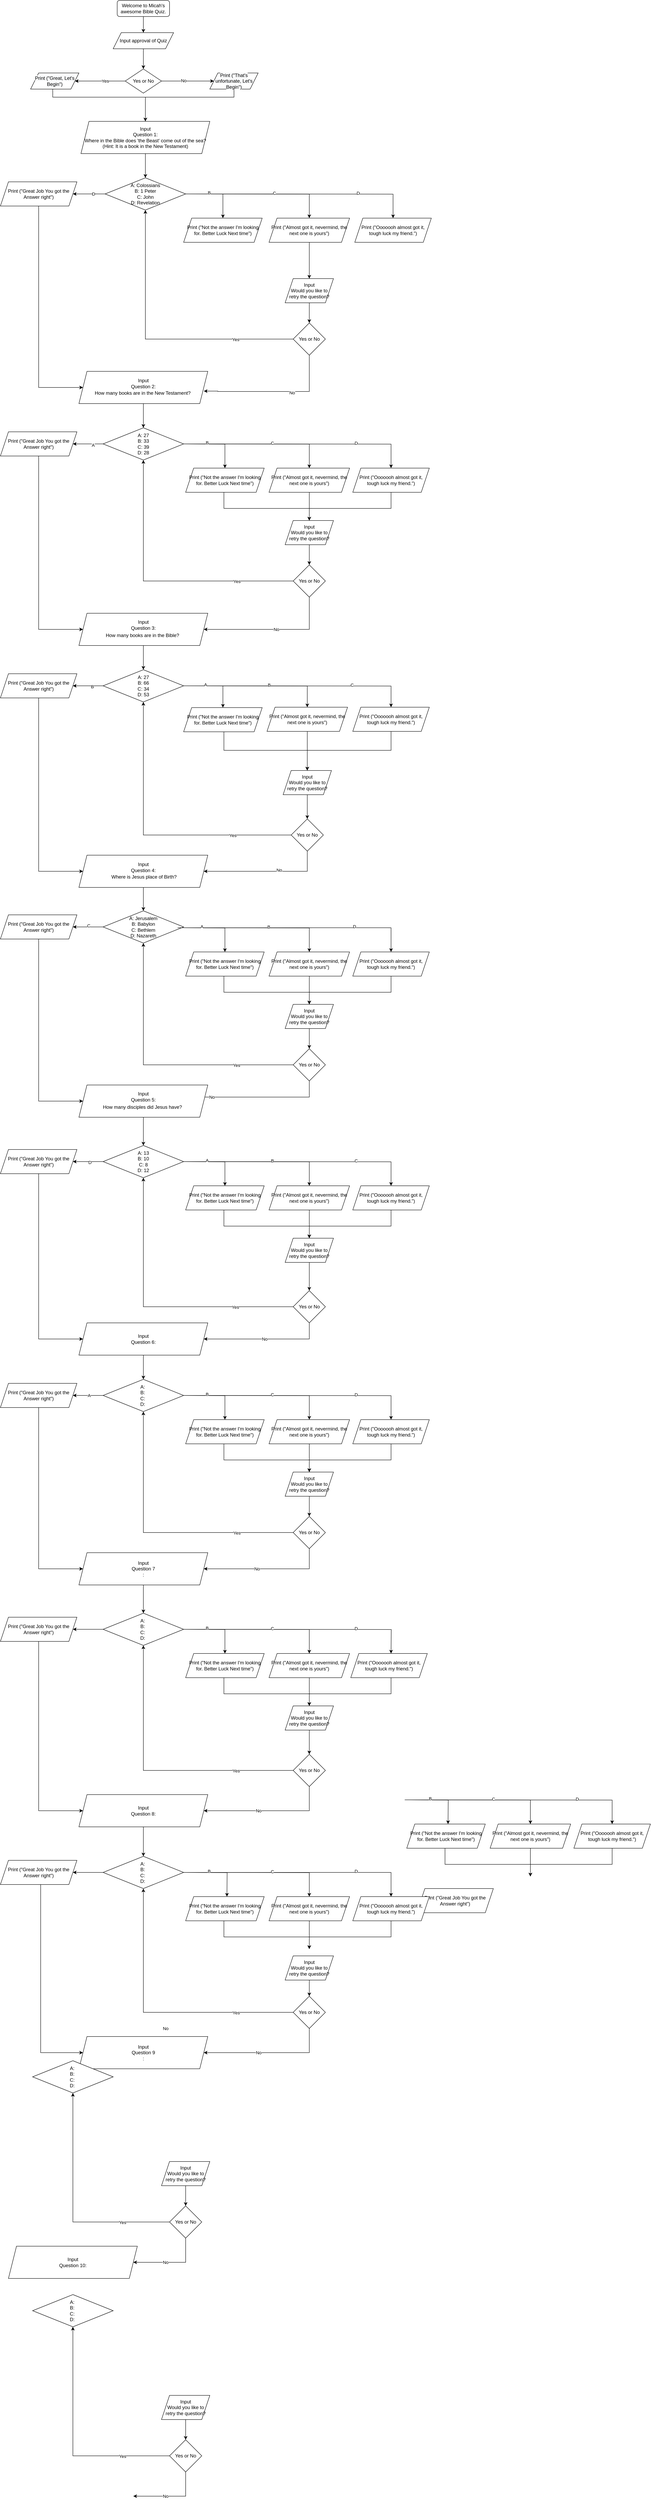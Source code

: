 <mxfile version="15.2.1" type="github">
  <diagram id="C5RBs43oDa-KdzZeNtuy" name="Page-1">
    <mxGraphModel dx="1572" dy="996" grid="1" gridSize="10" guides="1" tooltips="1" connect="1" arrows="1" fold="1" page="1" pageScale="1" pageWidth="827" pageHeight="1169" math="0" shadow="0">
      <root>
        <mxCell id="WIyWlLk6GJQsqaUBKTNV-0" />
        <mxCell id="WIyWlLk6GJQsqaUBKTNV-1" parent="WIyWlLk6GJQsqaUBKTNV-0" />
        <mxCell id="08ZhpVUOLH1PlUztrCMv-1" value="" style="edgeStyle=orthogonalEdgeStyle;rounded=0;orthogonalLoop=1;jettySize=auto;html=1;" edge="1" parent="WIyWlLk6GJQsqaUBKTNV-1" source="WIyWlLk6GJQsqaUBKTNV-3" target="QbMbJwkuA27hQ2ma4qHp-6">
          <mxGeometry relative="1" as="geometry" />
        </mxCell>
        <mxCell id="WIyWlLk6GJQsqaUBKTNV-3" value="Welcome to Micah&#39;s awesome Bible Quiz." style="rounded=1;whiteSpace=wrap;html=1;fontSize=12;glass=0;strokeWidth=1;shadow=0;" parent="WIyWlLk6GJQsqaUBKTNV-1" vertex="1">
          <mxGeometry x="330" width="130" height="40" as="geometry" />
        </mxCell>
        <mxCell id="QbMbJwkuA27hQ2ma4qHp-9" value="" style="edgeStyle=orthogonalEdgeStyle;rounded=0;orthogonalLoop=1;jettySize=auto;html=1;entryX=0.5;entryY=0;entryDx=0;entryDy=0;" parent="WIyWlLk6GJQsqaUBKTNV-1" source="QbMbJwkuA27hQ2ma4qHp-6" target="QbMbJwkuA27hQ2ma4qHp-10" edge="1">
          <mxGeometry relative="1" as="geometry">
            <mxPoint x="215" y="160" as="targetPoint" />
          </mxGeometry>
        </mxCell>
        <mxCell id="QbMbJwkuA27hQ2ma4qHp-6" value="Input approval of Quiz" style="shape=parallelogram;perimeter=parallelogramPerimeter;whiteSpace=wrap;html=1;fixedSize=1;" parent="WIyWlLk6GJQsqaUBKTNV-1" vertex="1">
          <mxGeometry x="320" y="80" width="150" height="40" as="geometry" />
        </mxCell>
        <mxCell id="QbMbJwkuA27hQ2ma4qHp-16" value="" style="edgeStyle=orthogonalEdgeStyle;rounded=0;orthogonalLoop=1;jettySize=auto;html=1;entryX=1;entryY=0.5;entryDx=0;entryDy=0;" parent="WIyWlLk6GJQsqaUBKTNV-1" source="QbMbJwkuA27hQ2ma4qHp-10" target="08ZhpVUOLH1PlUztrCMv-53" edge="1">
          <mxGeometry relative="1" as="geometry">
            <mxPoint x="230" y="200" as="targetPoint" />
          </mxGeometry>
        </mxCell>
        <mxCell id="QbMbJwkuA27hQ2ma4qHp-38" value="Yes" style="edgeLabel;html=1;align=center;verticalAlign=middle;resizable=0;points=[];" parent="QbMbJwkuA27hQ2ma4qHp-16" vertex="1" connectable="0">
          <mxGeometry x="-0.2" relative="1" as="geometry">
            <mxPoint as="offset" />
          </mxGeometry>
        </mxCell>
        <mxCell id="QbMbJwkuA27hQ2ma4qHp-17" value="" style="edgeStyle=orthogonalEdgeStyle;rounded=0;orthogonalLoop=1;jettySize=auto;html=1;entryX=0;entryY=0.5;entryDx=0;entryDy=0;" parent="WIyWlLk6GJQsqaUBKTNV-1" source="QbMbJwkuA27hQ2ma4qHp-10" target="08ZhpVUOLH1PlUztrCMv-54" edge="1">
          <mxGeometry relative="1" as="geometry">
            <mxPoint x="560" y="200" as="targetPoint" />
          </mxGeometry>
        </mxCell>
        <mxCell id="QbMbJwkuA27hQ2ma4qHp-35" value="No" style="edgeLabel;html=1;align=center;verticalAlign=middle;resizable=0;points=[];" parent="QbMbJwkuA27hQ2ma4qHp-17" vertex="1" connectable="0">
          <mxGeometry x="-0.164" y="1" relative="1" as="geometry">
            <mxPoint as="offset" />
          </mxGeometry>
        </mxCell>
        <mxCell id="QbMbJwkuA27hQ2ma4qHp-10" value="Yes or No" style="rhombus;whiteSpace=wrap;html=1;" parent="WIyWlLk6GJQsqaUBKTNV-1" vertex="1">
          <mxGeometry x="350" y="170" width="90" height="60" as="geometry" />
        </mxCell>
        <mxCell id="QbMbJwkuA27hQ2ma4qHp-28" value="" style="edgeStyle=orthogonalEdgeStyle;rounded=0;orthogonalLoop=1;jettySize=auto;html=1;" parent="WIyWlLk6GJQsqaUBKTNV-1" target="QbMbJwkuA27hQ2ma4qHp-25" edge="1">
          <mxGeometry relative="1" as="geometry">
            <mxPoint x="170" y="220" as="sourcePoint" />
            <Array as="points">
              <mxPoint x="170" y="240" />
              <mxPoint x="400" y="240" />
            </Array>
          </mxGeometry>
        </mxCell>
        <mxCell id="QbMbJwkuA27hQ2ma4qHp-31" value="" style="edgeStyle=orthogonalEdgeStyle;rounded=0;orthogonalLoop=1;jettySize=auto;html=1;" parent="WIyWlLk6GJQsqaUBKTNV-1" source="QbMbJwkuA27hQ2ma4qHp-25" target="QbMbJwkuA27hQ2ma4qHp-30" edge="1">
          <mxGeometry relative="1" as="geometry" />
        </mxCell>
        <mxCell id="QbMbJwkuA27hQ2ma4qHp-25" value="Input&lt;br&gt;&lt;span style=&quot;font-family: &amp;#34;helvetica&amp;#34;&quot;&gt;Question 1:&lt;/span&gt;&lt;br style=&quot;font-family: &amp;#34;helvetica&amp;#34;&quot;&gt;&lt;span style=&quot;font-family: &amp;#34;helvetica&amp;#34;&quot;&gt;Where in the Bible does &#39;the Beast&#39; come out of the sea? (Hint: It is a book in the New Testament)&lt;/span&gt;" style="shape=parallelogram;perimeter=parallelogramPerimeter;whiteSpace=wrap;html=1;fixedSize=1;" parent="WIyWlLk6GJQsqaUBKTNV-1" vertex="1">
          <mxGeometry x="240" y="300" width="320" height="80" as="geometry" />
        </mxCell>
        <mxCell id="QbMbJwkuA27hQ2ma4qHp-49" value="" style="edgeStyle=orthogonalEdgeStyle;rounded=0;orthogonalLoop=1;jettySize=auto;html=1;entryX=1;entryY=0.5;entryDx=0;entryDy=0;exitX=0;exitY=0.5;exitDx=0;exitDy=0;" parent="WIyWlLk6GJQsqaUBKTNV-1" source="QbMbJwkuA27hQ2ma4qHp-30" target="08ZhpVUOLH1PlUztrCMv-2" edge="1">
          <mxGeometry relative="1" as="geometry">
            <mxPoint x="210" y="500" as="targetPoint" />
          </mxGeometry>
        </mxCell>
        <mxCell id="QbMbJwkuA27hQ2ma4qHp-50" value="D" style="edgeLabel;html=1;align=center;verticalAlign=middle;resizable=0;points=[];" parent="QbMbJwkuA27hQ2ma4qHp-49" vertex="1" connectable="0">
          <mxGeometry x="-0.26" relative="1" as="geometry">
            <mxPoint as="offset" />
          </mxGeometry>
        </mxCell>
        <mxCell id="QbMbJwkuA27hQ2ma4qHp-30" value="A: Colossians&lt;br&gt;B: 1 Peter&lt;br&gt;C: John&lt;br&gt;D: Revelation" style="rhombus;whiteSpace=wrap;html=1;" parent="WIyWlLk6GJQsqaUBKTNV-1" vertex="1">
          <mxGeometry x="300" y="440" width="200" height="80" as="geometry" />
        </mxCell>
        <mxCell id="QbMbJwkuA27hQ2ma4qHp-77" style="edgeStyle=orthogonalEdgeStyle;rounded=0;orthogonalLoop=1;jettySize=auto;html=1;exitX=0;exitY=0.5;exitDx=0;exitDy=0;entryX=0.5;entryY=1;entryDx=0;entryDy=0;" parent="WIyWlLk6GJQsqaUBKTNV-1" source="QbMbJwkuA27hQ2ma4qHp-71" target="QbMbJwkuA27hQ2ma4qHp-30" edge="1">
          <mxGeometry relative="1" as="geometry" />
        </mxCell>
        <mxCell id="QbMbJwkuA27hQ2ma4qHp-79" value="Yes" style="edgeLabel;html=1;align=center;verticalAlign=middle;resizable=0;points=[];" parent="QbMbJwkuA27hQ2ma4qHp-77" vertex="1" connectable="0">
          <mxGeometry x="-0.582" y="1" relative="1" as="geometry">
            <mxPoint as="offset" />
          </mxGeometry>
        </mxCell>
        <mxCell id="QbMbJwkuA27hQ2ma4qHp-78" style="edgeStyle=orthogonalEdgeStyle;rounded=0;orthogonalLoop=1;jettySize=auto;html=1;entryX=0.969;entryY=0.613;entryDx=0;entryDy=0;entryPerimeter=0;" parent="WIyWlLk6GJQsqaUBKTNV-1" source="QbMbJwkuA27hQ2ma4qHp-71" target="QbMbJwkuA27hQ2ma4qHp-85" edge="1">
          <mxGeometry relative="1" as="geometry">
            <mxPoint x="370" y="900" as="targetPoint" />
            <Array as="points">
              <mxPoint x="807" y="970" />
              <mxPoint x="580" y="970" />
            </Array>
          </mxGeometry>
        </mxCell>
        <mxCell id="08ZhpVUOLH1PlUztrCMv-15" value="No" style="edgeLabel;html=1;align=center;verticalAlign=middle;resizable=0;points=[];" vertex="1" connectable="0" parent="QbMbJwkuA27hQ2ma4qHp-78">
          <mxGeometry x="-0.24" y="3" relative="1" as="geometry">
            <mxPoint x="1" as="offset" />
          </mxGeometry>
        </mxCell>
        <mxCell id="QbMbJwkuA27hQ2ma4qHp-71" value="Yes or No" style="rhombus;whiteSpace=wrap;html=1;" parent="WIyWlLk6GJQsqaUBKTNV-1" vertex="1">
          <mxGeometry x="767" y="800" width="80" height="80" as="geometry" />
        </mxCell>
        <mxCell id="QbMbJwkuA27hQ2ma4qHp-83" value="" style="edgeStyle=orthogonalEdgeStyle;rounded=0;orthogonalLoop=1;jettySize=auto;html=1;" parent="WIyWlLk6GJQsqaUBKTNV-1" source="QbMbJwkuA27hQ2ma4qHp-74" target="QbMbJwkuA27hQ2ma4qHp-71" edge="1">
          <mxGeometry relative="1" as="geometry" />
        </mxCell>
        <mxCell id="QbMbJwkuA27hQ2ma4qHp-74" value="Input&lt;br&gt;Would you like to retry the question?" style="shape=parallelogram;perimeter=parallelogramPerimeter;whiteSpace=wrap;html=1;fixedSize=1;" parent="WIyWlLk6GJQsqaUBKTNV-1" vertex="1">
          <mxGeometry x="747" y="690" width="120" height="60" as="geometry" />
        </mxCell>
        <mxCell id="QbMbJwkuA27hQ2ma4qHp-84" value="" style="edgeStyle=orthogonalEdgeStyle;rounded=0;orthogonalLoop=1;jettySize=auto;html=1;" parent="WIyWlLk6GJQsqaUBKTNV-1" source="QbMbJwkuA27hQ2ma4qHp-85" target="QbMbJwkuA27hQ2ma4qHp-88" edge="1">
          <mxGeometry relative="1" as="geometry" />
        </mxCell>
        <mxCell id="QbMbJwkuA27hQ2ma4qHp-85" value="Input&lt;br&gt;Question 2:&lt;br&gt;&lt;span lang=&quot;EN-NZ&quot; class=&quot;TextRun SCXW142938304 BCX0&quot; style=&quot;margin: 0px ; padding: 0px ; text-align: left ; background-color: rgb(255 , 255 , 255) ; line-height: 19.425px&quot;&gt;&lt;span class=&quot;NormalTextRun SCXW142938304 BCX0&quot; style=&quot;margin: 0px ; padding: 0px&quot;&gt;How many books are in the New Testament?&lt;/span&gt;&lt;/span&gt;&lt;span class=&quot;EOP SCXW142938304 BCX0&quot; style=&quot;margin: 0px ; padding: 0px ; text-align: left ; background-color: rgb(255 , 255 , 255) ; line-height: 19.425px&quot;&gt;&amp;nbsp;&lt;/span&gt;" style="shape=parallelogram;perimeter=parallelogramPerimeter;whiteSpace=wrap;html=1;fixedSize=1;" parent="WIyWlLk6GJQsqaUBKTNV-1" vertex="1">
          <mxGeometry x="235" y="920" width="320" height="80" as="geometry" />
        </mxCell>
        <mxCell id="08ZhpVUOLH1PlUztrCMv-34" value="" style="edgeStyle=orthogonalEdgeStyle;rounded=0;orthogonalLoop=1;jettySize=auto;html=1;" edge="1" parent="WIyWlLk6GJQsqaUBKTNV-1" source="QbMbJwkuA27hQ2ma4qHp-88" target="08ZhpVUOLH1PlUztrCMv-33">
          <mxGeometry relative="1" as="geometry" />
        </mxCell>
        <mxCell id="08ZhpVUOLH1PlUztrCMv-35" value="A" style="edgeLabel;html=1;align=center;verticalAlign=middle;resizable=0;points=[];" vertex="1" connectable="0" parent="08ZhpVUOLH1PlUztrCMv-34">
          <mxGeometry x="-0.333" y="3" relative="1" as="geometry">
            <mxPoint as="offset" />
          </mxGeometry>
        </mxCell>
        <mxCell id="QbMbJwkuA27hQ2ma4qHp-88" value="A: 27&lt;br&gt;B: 33&lt;br&gt;C: 39&lt;br&gt;D: 28" style="rhombus;whiteSpace=wrap;html=1;" parent="WIyWlLk6GJQsqaUBKTNV-1" vertex="1">
          <mxGeometry x="295" y="1060" width="200" height="80" as="geometry" />
        </mxCell>
        <mxCell id="QbMbJwkuA27hQ2ma4qHp-102" style="edgeStyle=orthogonalEdgeStyle;rounded=0;orthogonalLoop=1;jettySize=auto;html=1;exitX=0;exitY=0.5;exitDx=0;exitDy=0;entryX=0.5;entryY=1;entryDx=0;entryDy=0;" parent="WIyWlLk6GJQsqaUBKTNV-1" source="QbMbJwkuA27hQ2ma4qHp-106" target="QbMbJwkuA27hQ2ma4qHp-88" edge="1">
          <mxGeometry relative="1" as="geometry">
            <Array as="points">
              <mxPoint x="767" y="1440" />
              <mxPoint x="395" y="1440" />
            </Array>
          </mxGeometry>
        </mxCell>
        <mxCell id="QbMbJwkuA27hQ2ma4qHp-103" value="Yes" style="edgeLabel;html=1;align=center;verticalAlign=middle;resizable=0;points=[];" parent="QbMbJwkuA27hQ2ma4qHp-102" vertex="1" connectable="0">
          <mxGeometry x="-0.582" y="1" relative="1" as="geometry">
            <mxPoint as="offset" />
          </mxGeometry>
        </mxCell>
        <mxCell id="08ZhpVUOLH1PlUztrCMv-37" style="edgeStyle=orthogonalEdgeStyle;rounded=0;orthogonalLoop=1;jettySize=auto;html=1;entryX=1;entryY=0.5;entryDx=0;entryDy=0;" edge="1" parent="WIyWlLk6GJQsqaUBKTNV-1" source="QbMbJwkuA27hQ2ma4qHp-106" target="QbMbJwkuA27hQ2ma4qHp-114">
          <mxGeometry relative="1" as="geometry">
            <Array as="points">
              <mxPoint x="807" y="1560" />
            </Array>
          </mxGeometry>
        </mxCell>
        <mxCell id="08ZhpVUOLH1PlUztrCMv-38" value="No" style="edgeLabel;html=1;align=center;verticalAlign=middle;resizable=0;points=[];" vertex="1" connectable="0" parent="08ZhpVUOLH1PlUztrCMv-37">
          <mxGeometry x="-0.053" relative="1" as="geometry">
            <mxPoint as="offset" />
          </mxGeometry>
        </mxCell>
        <mxCell id="QbMbJwkuA27hQ2ma4qHp-106" value="Yes or No" style="rhombus;whiteSpace=wrap;html=1;" parent="WIyWlLk6GJQsqaUBKTNV-1" vertex="1">
          <mxGeometry x="767" y="1400" width="80" height="80" as="geometry" />
        </mxCell>
        <mxCell id="QbMbJwkuA27hQ2ma4qHp-107" value="" style="edgeStyle=orthogonalEdgeStyle;rounded=0;orthogonalLoop=1;jettySize=auto;html=1;" parent="WIyWlLk6GJQsqaUBKTNV-1" source="QbMbJwkuA27hQ2ma4qHp-108" target="QbMbJwkuA27hQ2ma4qHp-106" edge="1">
          <mxGeometry relative="1" as="geometry" />
        </mxCell>
        <mxCell id="QbMbJwkuA27hQ2ma4qHp-108" value="Input&lt;br&gt;Would you like to retry the question?" style="shape=parallelogram;perimeter=parallelogramPerimeter;whiteSpace=wrap;html=1;fixedSize=1;" parent="WIyWlLk6GJQsqaUBKTNV-1" vertex="1">
          <mxGeometry x="747" y="1290" width="120" height="60" as="geometry" />
        </mxCell>
        <mxCell id="QbMbJwkuA27hQ2ma4qHp-113" value="" style="edgeStyle=orthogonalEdgeStyle;rounded=0;orthogonalLoop=1;jettySize=auto;html=1;" parent="WIyWlLk6GJQsqaUBKTNV-1" source="QbMbJwkuA27hQ2ma4qHp-114" target="QbMbJwkuA27hQ2ma4qHp-117" edge="1">
          <mxGeometry relative="1" as="geometry" />
        </mxCell>
        <mxCell id="08ZhpVUOLH1PlUztrCMv-51" value="" style="edgeStyle=orthogonalEdgeStyle;rounded=0;orthogonalLoop=1;jettySize=auto;html=1;" edge="1" parent="WIyWlLk6GJQsqaUBKTNV-1" source="QbMbJwkuA27hQ2ma4qHp-117" target="08ZhpVUOLH1PlUztrCMv-27">
          <mxGeometry relative="1" as="geometry" />
        </mxCell>
        <mxCell id="08ZhpVUOLH1PlUztrCMv-52" value="B" style="edgeLabel;html=1;align=center;verticalAlign=middle;resizable=0;points=[];" vertex="1" connectable="0" parent="08ZhpVUOLH1PlUztrCMv-51">
          <mxGeometry x="-0.273" y="2" relative="1" as="geometry">
            <mxPoint as="offset" />
          </mxGeometry>
        </mxCell>
        <mxCell id="QbMbJwkuA27hQ2ma4qHp-117" value="A: 27&lt;br&gt;B: 66&lt;br&gt;C: 34&lt;br&gt;D: 53" style="rhombus;whiteSpace=wrap;html=1;" parent="WIyWlLk6GJQsqaUBKTNV-1" vertex="1">
          <mxGeometry x="295" y="1660" width="200" height="80" as="geometry" />
        </mxCell>
        <mxCell id="QbMbJwkuA27hQ2ma4qHp-130" style="edgeStyle=orthogonalEdgeStyle;rounded=0;orthogonalLoop=1;jettySize=auto;html=1;exitX=0;exitY=0.5;exitDx=0;exitDy=0;entryX=0.5;entryY=1;entryDx=0;entryDy=0;" parent="WIyWlLk6GJQsqaUBKTNV-1" source="QbMbJwkuA27hQ2ma4qHp-134" target="QbMbJwkuA27hQ2ma4qHp-117" edge="1">
          <mxGeometry relative="1" as="geometry" />
        </mxCell>
        <mxCell id="QbMbJwkuA27hQ2ma4qHp-131" value="Yes" style="edgeLabel;html=1;align=center;verticalAlign=middle;resizable=0;points=[];" parent="QbMbJwkuA27hQ2ma4qHp-130" vertex="1" connectable="0">
          <mxGeometry x="-0.582" y="1" relative="1" as="geometry">
            <mxPoint as="offset" />
          </mxGeometry>
        </mxCell>
        <mxCell id="08ZhpVUOLH1PlUztrCMv-160" style="edgeStyle=orthogonalEdgeStyle;rounded=0;orthogonalLoop=1;jettySize=auto;html=1;entryX=1;entryY=0.5;entryDx=0;entryDy=0;" edge="1" parent="WIyWlLk6GJQsqaUBKTNV-1" source="QbMbJwkuA27hQ2ma4qHp-134" target="QbMbJwkuA27hQ2ma4qHp-144">
          <mxGeometry relative="1" as="geometry">
            <Array as="points">
              <mxPoint x="802" y="2160" />
            </Array>
          </mxGeometry>
        </mxCell>
        <mxCell id="08ZhpVUOLH1PlUztrCMv-161" value="No" style="edgeLabel;html=1;align=center;verticalAlign=middle;resizable=0;points=[];" vertex="1" connectable="0" parent="08ZhpVUOLH1PlUztrCMv-160">
          <mxGeometry x="-0.216" y="-3" relative="1" as="geometry">
            <mxPoint as="offset" />
          </mxGeometry>
        </mxCell>
        <mxCell id="QbMbJwkuA27hQ2ma4qHp-134" value="Yes or No" style="rhombus;whiteSpace=wrap;html=1;" parent="WIyWlLk6GJQsqaUBKTNV-1" vertex="1">
          <mxGeometry x="762" y="2030" width="80" height="80" as="geometry" />
        </mxCell>
        <mxCell id="QbMbJwkuA27hQ2ma4qHp-135" value="" style="edgeStyle=orthogonalEdgeStyle;rounded=0;orthogonalLoop=1;jettySize=auto;html=1;" parent="WIyWlLk6GJQsqaUBKTNV-1" source="QbMbJwkuA27hQ2ma4qHp-136" target="QbMbJwkuA27hQ2ma4qHp-134" edge="1">
          <mxGeometry relative="1" as="geometry" />
        </mxCell>
        <mxCell id="QbMbJwkuA27hQ2ma4qHp-136" value="Input&lt;br&gt;Would you like to retry the question?" style="shape=parallelogram;perimeter=parallelogramPerimeter;whiteSpace=wrap;html=1;fixedSize=1;" parent="WIyWlLk6GJQsqaUBKTNV-1" vertex="1">
          <mxGeometry x="742" y="1910" width="120" height="60" as="geometry" />
        </mxCell>
        <mxCell id="QbMbJwkuA27hQ2ma4qHp-143" value="" style="edgeStyle=orthogonalEdgeStyle;rounded=0;orthogonalLoop=1;jettySize=auto;html=1;" parent="WIyWlLk6GJQsqaUBKTNV-1" source="QbMbJwkuA27hQ2ma4qHp-144" target="QbMbJwkuA27hQ2ma4qHp-147" edge="1">
          <mxGeometry relative="1" as="geometry" />
        </mxCell>
        <mxCell id="QbMbJwkuA27hQ2ma4qHp-144" value="Input&lt;br&gt;Question 4:&lt;br&gt;&lt;span class=&quot;EOP SCXW2715067 BCX0&quot; style=&quot;margin: 0px ; padding: 0px ; text-align: left ; background-color: rgb(255 , 255 , 255) ; line-height: 19.425px ; font-family: &amp;#34;walbaum text&amp;#34; , &amp;#34;walbaum text_embeddedfont&amp;#34; , &amp;#34;walbaum text_msfontservice&amp;#34; , sans-serif&quot;&gt;&amp;nbsp;&lt;/span&gt;&lt;span class=&quot;EOP SCXW2715067 BCX0&quot; style=&quot;margin: 0px ; padding: 0px ; text-align: left ; background-color: rgb(255 , 255 , 255) ; line-height: 19.425px&quot;&gt;&lt;font style=&quot;font-size: 12px&quot;&gt;Where is Jesus place of Birth?&lt;/font&gt;&lt;/span&gt;" style="shape=parallelogram;perimeter=parallelogramPerimeter;whiteSpace=wrap;html=1;fixedSize=1;" parent="WIyWlLk6GJQsqaUBKTNV-1" vertex="1">
          <mxGeometry x="235" y="2120" width="320" height="80" as="geometry" />
        </mxCell>
        <mxCell id="08ZhpVUOLH1PlUztrCMv-201" value="" style="edgeStyle=orthogonalEdgeStyle;rounded=0;orthogonalLoop=1;jettySize=auto;html=1;" edge="1" parent="WIyWlLk6GJQsqaUBKTNV-1" source="QbMbJwkuA27hQ2ma4qHp-147" target="08ZhpVUOLH1PlUztrCMv-25">
          <mxGeometry relative="1" as="geometry" />
        </mxCell>
        <mxCell id="08ZhpVUOLH1PlUztrCMv-202" value="C" style="edgeLabel;html=1;align=center;verticalAlign=middle;resizable=0;points=[];" vertex="1" connectable="0" parent="08ZhpVUOLH1PlUztrCMv-201">
          <mxGeometry x="-0.026" y="-3" relative="1" as="geometry">
            <mxPoint as="offset" />
          </mxGeometry>
        </mxCell>
        <mxCell id="QbMbJwkuA27hQ2ma4qHp-147" value="A: Jerusalem&lt;br&gt;B: Babylon&lt;br&gt;C: Bethlem&lt;br&gt;D: Nazareth" style="rhombus;whiteSpace=wrap;html=1;" parent="WIyWlLk6GJQsqaUBKTNV-1" vertex="1">
          <mxGeometry x="295" y="2258" width="200" height="80" as="geometry" />
        </mxCell>
        <mxCell id="QbMbJwkuA27hQ2ma4qHp-160" style="edgeStyle=orthogonalEdgeStyle;rounded=0;orthogonalLoop=1;jettySize=auto;html=1;exitX=0;exitY=0.5;exitDx=0;exitDy=0;entryX=0.5;entryY=1;entryDx=0;entryDy=0;" parent="WIyWlLk6GJQsqaUBKTNV-1" source="QbMbJwkuA27hQ2ma4qHp-164" target="QbMbJwkuA27hQ2ma4qHp-147" edge="1">
          <mxGeometry relative="1" as="geometry" />
        </mxCell>
        <mxCell id="QbMbJwkuA27hQ2ma4qHp-161" value="Yes" style="edgeLabel;html=1;align=center;verticalAlign=middle;resizable=0;points=[];" parent="QbMbJwkuA27hQ2ma4qHp-160" vertex="1" connectable="0">
          <mxGeometry x="-0.582" y="1" relative="1" as="geometry">
            <mxPoint as="offset" />
          </mxGeometry>
        </mxCell>
        <mxCell id="QbMbJwkuA27hQ2ma4qHp-162" style="edgeStyle=orthogonalEdgeStyle;rounded=0;orthogonalLoop=1;jettySize=auto;html=1;entryX=1;entryY=0.5;entryDx=0;entryDy=0;" parent="WIyWlLk6GJQsqaUBKTNV-1" source="QbMbJwkuA27hQ2ma4qHp-164" edge="1">
          <mxGeometry relative="1" as="geometry">
            <mxPoint x="370" y="2710" as="targetPoint" />
            <Array as="points">
              <mxPoint x="807" y="2720" />
              <mxPoint x="500" y="2720" />
              <mxPoint x="500" y="2710" />
            </Array>
          </mxGeometry>
        </mxCell>
        <mxCell id="QbMbJwkuA27hQ2ma4qHp-163" value="No" style="edgeLabel;html=1;align=center;verticalAlign=middle;resizable=0;points=[];" parent="QbMbJwkuA27hQ2ma4qHp-162" vertex="1" connectable="0">
          <mxGeometry x="0.158" relative="1" as="geometry">
            <mxPoint as="offset" />
          </mxGeometry>
        </mxCell>
        <mxCell id="QbMbJwkuA27hQ2ma4qHp-164" value="Yes or No" style="rhombus;whiteSpace=wrap;html=1;" parent="WIyWlLk6GJQsqaUBKTNV-1" vertex="1">
          <mxGeometry x="767" y="2600" width="80" height="80" as="geometry" />
        </mxCell>
        <mxCell id="QbMbJwkuA27hQ2ma4qHp-165" value="" style="edgeStyle=orthogonalEdgeStyle;rounded=0;orthogonalLoop=1;jettySize=auto;html=1;" parent="WIyWlLk6GJQsqaUBKTNV-1" source="QbMbJwkuA27hQ2ma4qHp-166" target="QbMbJwkuA27hQ2ma4qHp-164" edge="1">
          <mxGeometry relative="1" as="geometry" />
        </mxCell>
        <mxCell id="QbMbJwkuA27hQ2ma4qHp-166" value="Input&lt;br&gt;Would you like to retry the question?" style="shape=parallelogram;perimeter=parallelogramPerimeter;whiteSpace=wrap;html=1;fixedSize=1;" parent="WIyWlLk6GJQsqaUBKTNV-1" vertex="1">
          <mxGeometry x="747" y="2490" width="120" height="60" as="geometry" />
        </mxCell>
        <mxCell id="QbMbJwkuA27hQ2ma4qHp-169" value="No" style="edgeLabel;html=1;align=center;verticalAlign=middle;resizable=0;points=[];" parent="WIyWlLk6GJQsqaUBKTNV-1" vertex="1" connectable="0">
          <mxGeometry x="450" y="2710" as="geometry" />
        </mxCell>
        <mxCell id="QbMbJwkuA27hQ2ma4qHp-170" value="No" style="edgeLabel;html=1;align=center;verticalAlign=middle;resizable=0;points=[];" parent="WIyWlLk6GJQsqaUBKTNV-1" vertex="1" connectable="0">
          <mxGeometry x="450" y="2710" as="geometry" />
        </mxCell>
        <mxCell id="QbMbJwkuA27hQ2ma4qHp-172" value="" style="edgeStyle=orthogonalEdgeStyle;rounded=0;orthogonalLoop=1;jettySize=auto;html=1;" parent="WIyWlLk6GJQsqaUBKTNV-1" source="QbMbJwkuA27hQ2ma4qHp-173" target="QbMbJwkuA27hQ2ma4qHp-176" edge="1">
          <mxGeometry relative="1" as="geometry" />
        </mxCell>
        <mxCell id="QbMbJwkuA27hQ2ma4qHp-173" value="Input&lt;br&gt;Question 5:&lt;br&gt;&lt;span lang=&quot;EN-NZ&quot; class=&quot;TextRun SCXW188260869 BCX0&quot; style=&quot;margin: 0px ; padding: 0px ; text-align: left ; background-color: rgb(255 , 255 , 255) ; line-height: 19.425px&quot;&gt;&lt;span class=&quot;NormalTextRun SCXW188260869 BCX0&quot; style=&quot;margin: 0px ; padding: 0px&quot;&gt;&lt;font style=&quot;font-size: 12px&quot;&gt;How many disciples did Jesus have?&lt;/font&gt;&lt;/span&gt;&lt;/span&gt;&lt;span class=&quot;EOP SCXW188260869 BCX0&quot; style=&quot;margin: 0px ; padding: 0px ; font-size: 12pt ; text-align: left ; background-color: rgb(255 , 255 , 255) ; line-height: 19.425px ; font-family: &amp;#34;walbaum text&amp;#34; , &amp;#34;walbaum text_embeddedfont&amp;#34; , &amp;#34;walbaum text_msfontservice&amp;#34; , sans-serif&quot;&gt;&amp;nbsp;&lt;/span&gt;" style="shape=parallelogram;perimeter=parallelogramPerimeter;whiteSpace=wrap;html=1;fixedSize=1;" parent="WIyWlLk6GJQsqaUBKTNV-1" vertex="1">
          <mxGeometry x="235" y="2690" width="320" height="80" as="geometry" />
        </mxCell>
        <mxCell id="08ZhpVUOLH1PlUztrCMv-220" value="" style="edgeStyle=orthogonalEdgeStyle;rounded=0;orthogonalLoop=1;jettySize=auto;html=1;" edge="1" parent="WIyWlLk6GJQsqaUBKTNV-1" source="QbMbJwkuA27hQ2ma4qHp-176" target="08ZhpVUOLH1PlUztrCMv-219">
          <mxGeometry relative="1" as="geometry" />
        </mxCell>
        <mxCell id="08ZhpVUOLH1PlUztrCMv-224" value="D" style="edgeLabel;html=1;align=center;verticalAlign=middle;resizable=0;points=[];" vertex="1" connectable="0" parent="08ZhpVUOLH1PlUztrCMv-220">
          <mxGeometry x="-0.111" y="2" relative="1" as="geometry">
            <mxPoint as="offset" />
          </mxGeometry>
        </mxCell>
        <mxCell id="QbMbJwkuA27hQ2ma4qHp-176" value="A: 13&lt;br&gt;B: 10&lt;br&gt;C: 8&lt;br&gt;D: 12" style="rhombus;whiteSpace=wrap;html=1;" parent="WIyWlLk6GJQsqaUBKTNV-1" vertex="1">
          <mxGeometry x="295" y="2840" width="200" height="80" as="geometry" />
        </mxCell>
        <mxCell id="QbMbJwkuA27hQ2ma4qHp-189" style="edgeStyle=orthogonalEdgeStyle;rounded=0;orthogonalLoop=1;jettySize=auto;html=1;exitX=0;exitY=0.5;exitDx=0;exitDy=0;entryX=0.5;entryY=1;entryDx=0;entryDy=0;" parent="WIyWlLk6GJQsqaUBKTNV-1" source="QbMbJwkuA27hQ2ma4qHp-193" target="QbMbJwkuA27hQ2ma4qHp-176" edge="1">
          <mxGeometry relative="1" as="geometry" />
        </mxCell>
        <mxCell id="QbMbJwkuA27hQ2ma4qHp-190" value="Yes" style="edgeLabel;html=1;align=center;verticalAlign=middle;resizable=0;points=[];" parent="QbMbJwkuA27hQ2ma4qHp-189" vertex="1" connectable="0">
          <mxGeometry x="-0.582" y="1" relative="1" as="geometry">
            <mxPoint as="offset" />
          </mxGeometry>
        </mxCell>
        <mxCell id="08ZhpVUOLH1PlUztrCMv-218" value="No" style="edgeStyle=orthogonalEdgeStyle;rounded=0;orthogonalLoop=1;jettySize=auto;html=1;entryX=1;entryY=0.5;entryDx=0;entryDy=0;" edge="1" parent="WIyWlLk6GJQsqaUBKTNV-1" source="QbMbJwkuA27hQ2ma4qHp-193" target="QbMbJwkuA27hQ2ma4qHp-203">
          <mxGeometry relative="1" as="geometry">
            <Array as="points">
              <mxPoint x="807" y="3320" />
            </Array>
          </mxGeometry>
        </mxCell>
        <mxCell id="QbMbJwkuA27hQ2ma4qHp-193" value="Yes or No" style="rhombus;whiteSpace=wrap;html=1;" parent="WIyWlLk6GJQsqaUBKTNV-1" vertex="1">
          <mxGeometry x="767" y="3200" width="80" height="80" as="geometry" />
        </mxCell>
        <mxCell id="QbMbJwkuA27hQ2ma4qHp-194" value="" style="edgeStyle=orthogonalEdgeStyle;rounded=0;orthogonalLoop=1;jettySize=auto;html=1;" parent="WIyWlLk6GJQsqaUBKTNV-1" source="QbMbJwkuA27hQ2ma4qHp-195" target="QbMbJwkuA27hQ2ma4qHp-193" edge="1">
          <mxGeometry relative="1" as="geometry" />
        </mxCell>
        <mxCell id="QbMbJwkuA27hQ2ma4qHp-195" value="Input&lt;br&gt;Would you like to retry the question?" style="shape=parallelogram;perimeter=parallelogramPerimeter;whiteSpace=wrap;html=1;fixedSize=1;" parent="WIyWlLk6GJQsqaUBKTNV-1" vertex="1">
          <mxGeometry x="747" y="3070" width="120" height="60" as="geometry" />
        </mxCell>
        <mxCell id="QbMbJwkuA27hQ2ma4qHp-198" value="No" style="edgeLabel;html=1;align=center;verticalAlign=middle;resizable=0;points=[];" parent="WIyWlLk6GJQsqaUBKTNV-1" vertex="1" connectable="0">
          <mxGeometry x="450" y="3290" as="geometry" />
        </mxCell>
        <mxCell id="QbMbJwkuA27hQ2ma4qHp-199" value="No" style="edgeLabel;html=1;align=center;verticalAlign=middle;resizable=0;points=[];" parent="WIyWlLk6GJQsqaUBKTNV-1" vertex="1" connectable="0">
          <mxGeometry x="450" y="3290" as="geometry" />
        </mxCell>
        <mxCell id="QbMbJwkuA27hQ2ma4qHp-200" value="No" style="edgeLabel;html=1;align=center;verticalAlign=middle;resizable=0;points=[];" parent="WIyWlLk6GJQsqaUBKTNV-1" vertex="1" connectable="0">
          <mxGeometry x="450" y="3290" as="geometry" />
        </mxCell>
        <mxCell id="08ZhpVUOLH1PlUztrCMv-223" value="" style="edgeStyle=orthogonalEdgeStyle;rounded=0;orthogonalLoop=1;jettySize=auto;html=1;" edge="1" parent="WIyWlLk6GJQsqaUBKTNV-1" source="QbMbJwkuA27hQ2ma4qHp-203" target="QbMbJwkuA27hQ2ma4qHp-206">
          <mxGeometry relative="1" as="geometry" />
        </mxCell>
        <mxCell id="QbMbJwkuA27hQ2ma4qHp-203" value="Input&lt;br&gt;Question 6:&lt;br&gt;" style="shape=parallelogram;perimeter=parallelogramPerimeter;whiteSpace=wrap;html=1;fixedSize=1;" parent="WIyWlLk6GJQsqaUBKTNV-1" vertex="1">
          <mxGeometry x="235" y="3280" width="320" height="80" as="geometry" />
        </mxCell>
        <mxCell id="08ZhpVUOLH1PlUztrCMv-240" value="" style="edgeStyle=orthogonalEdgeStyle;rounded=0;orthogonalLoop=1;jettySize=auto;html=1;" edge="1" parent="WIyWlLk6GJQsqaUBKTNV-1" source="QbMbJwkuA27hQ2ma4qHp-206" target="08ZhpVUOLH1PlUztrCMv-239">
          <mxGeometry relative="1" as="geometry" />
        </mxCell>
        <mxCell id="08ZhpVUOLH1PlUztrCMv-241" value="A" style="edgeLabel;html=1;align=center;verticalAlign=middle;resizable=0;points=[];" vertex="1" connectable="0" parent="08ZhpVUOLH1PlUztrCMv-240">
          <mxGeometry x="-0.067" relative="1" as="geometry">
            <mxPoint as="offset" />
          </mxGeometry>
        </mxCell>
        <mxCell id="QbMbJwkuA27hQ2ma4qHp-206" value="A:&amp;nbsp;&lt;br&gt;B:&amp;nbsp;&lt;br&gt;C:&amp;nbsp;&lt;br&gt;D:&amp;nbsp;" style="rhombus;whiteSpace=wrap;html=1;" parent="WIyWlLk6GJQsqaUBKTNV-1" vertex="1">
          <mxGeometry x="295" y="3420" width="200" height="80" as="geometry" />
        </mxCell>
        <mxCell id="QbMbJwkuA27hQ2ma4qHp-219" style="edgeStyle=orthogonalEdgeStyle;rounded=0;orthogonalLoop=1;jettySize=auto;html=1;exitX=0;exitY=0.5;exitDx=0;exitDy=0;entryX=0.5;entryY=1;entryDx=0;entryDy=0;" parent="WIyWlLk6GJQsqaUBKTNV-1" source="QbMbJwkuA27hQ2ma4qHp-223" target="QbMbJwkuA27hQ2ma4qHp-206" edge="1">
          <mxGeometry relative="1" as="geometry" />
        </mxCell>
        <mxCell id="QbMbJwkuA27hQ2ma4qHp-220" value="Yes" style="edgeLabel;html=1;align=center;verticalAlign=middle;resizable=0;points=[];" parent="QbMbJwkuA27hQ2ma4qHp-219" vertex="1" connectable="0">
          <mxGeometry x="-0.582" y="1" relative="1" as="geometry">
            <mxPoint as="offset" />
          </mxGeometry>
        </mxCell>
        <mxCell id="QbMbJwkuA27hQ2ma4qHp-221" style="edgeStyle=orthogonalEdgeStyle;rounded=0;orthogonalLoop=1;jettySize=auto;html=1;entryX=1;entryY=0.5;entryDx=0;entryDy=0;" parent="WIyWlLk6GJQsqaUBKTNV-1" source="QbMbJwkuA27hQ2ma4qHp-223" edge="1" target="QbMbJwkuA27hQ2ma4qHp-235">
          <mxGeometry relative="1" as="geometry">
            <mxPoint x="370" y="3870" as="targetPoint" />
            <Array as="points">
              <mxPoint x="807" y="3890" />
            </Array>
          </mxGeometry>
        </mxCell>
        <mxCell id="QbMbJwkuA27hQ2ma4qHp-222" value="No" style="edgeLabel;html=1;align=center;verticalAlign=middle;resizable=0;points=[];" parent="QbMbJwkuA27hQ2ma4qHp-221" vertex="1" connectable="0">
          <mxGeometry x="0.158" relative="1" as="geometry">
            <mxPoint as="offset" />
          </mxGeometry>
        </mxCell>
        <mxCell id="QbMbJwkuA27hQ2ma4qHp-223" value="Yes or No" style="rhombus;whiteSpace=wrap;html=1;" parent="WIyWlLk6GJQsqaUBKTNV-1" vertex="1">
          <mxGeometry x="767" y="3760" width="80" height="80" as="geometry" />
        </mxCell>
        <mxCell id="08ZhpVUOLH1PlUztrCMv-238" value="" style="edgeStyle=orthogonalEdgeStyle;rounded=0;orthogonalLoop=1;jettySize=auto;html=1;" edge="1" parent="WIyWlLk6GJQsqaUBKTNV-1" source="QbMbJwkuA27hQ2ma4qHp-225" target="QbMbJwkuA27hQ2ma4qHp-223">
          <mxGeometry relative="1" as="geometry" />
        </mxCell>
        <mxCell id="QbMbJwkuA27hQ2ma4qHp-225" value="Input&lt;br&gt;Would you like to retry the question?" style="shape=parallelogram;perimeter=parallelogramPerimeter;whiteSpace=wrap;html=1;fixedSize=1;" parent="WIyWlLk6GJQsqaUBKTNV-1" vertex="1">
          <mxGeometry x="747" y="3650" width="120" height="60" as="geometry" />
        </mxCell>
        <mxCell id="QbMbJwkuA27hQ2ma4qHp-229" value="No" style="edgeLabel;html=1;align=center;verticalAlign=middle;resizable=0;points=[];" parent="WIyWlLk6GJQsqaUBKTNV-1" vertex="1" connectable="0">
          <mxGeometry x="450" y="3870" as="geometry" />
        </mxCell>
        <mxCell id="QbMbJwkuA27hQ2ma4qHp-230" value="No" style="edgeLabel;html=1;align=center;verticalAlign=middle;resizable=0;points=[];" parent="WIyWlLk6GJQsqaUBKTNV-1" vertex="1" connectable="0">
          <mxGeometry x="450" y="3870" as="geometry" />
        </mxCell>
        <mxCell id="QbMbJwkuA27hQ2ma4qHp-231" value="No" style="edgeLabel;html=1;align=center;verticalAlign=middle;resizable=0;points=[];" parent="WIyWlLk6GJQsqaUBKTNV-1" vertex="1" connectable="0">
          <mxGeometry x="450" y="3870" as="geometry" />
        </mxCell>
        <mxCell id="QbMbJwkuA27hQ2ma4qHp-232" value="No" style="edgeLabel;html=1;align=center;verticalAlign=middle;resizable=0;points=[];" parent="WIyWlLk6GJQsqaUBKTNV-1" vertex="1" connectable="0">
          <mxGeometry x="450" y="3870" as="geometry" />
        </mxCell>
        <mxCell id="08ZhpVUOLH1PlUztrCMv-243" value="" style="edgeStyle=orthogonalEdgeStyle;rounded=0;orthogonalLoop=1;jettySize=auto;html=1;" edge="1" parent="WIyWlLk6GJQsqaUBKTNV-1" source="QbMbJwkuA27hQ2ma4qHp-235" target="QbMbJwkuA27hQ2ma4qHp-238">
          <mxGeometry relative="1" as="geometry" />
        </mxCell>
        <mxCell id="QbMbJwkuA27hQ2ma4qHp-235" value="Input&lt;br&gt;Question 7&lt;span style=&quot;color: rgba(0 , 0 , 0 , 0) ; font-family: monospace ; font-size: 0px&quot;&gt;%3CmxGraphModel%3E%3Croot%3E%3CmxCell%20id%3D%220%22%2F%3E%3CmxCell%20id%3D%221%22%20parent%3D%220%22%2F%3E%3CmxCell%20id%3D%222%22%20value%3D%22No%22%20style%3D%22edgeLabel%3Bhtml%3D1%3Balign%3Dcenter%3BverticalAlign%3Dmiddle%3Bresizable%3D0%3Bpoints%3D%5B%5D%3B%22%20vertex%3D%221%22%20connectable%3D%220%22%20parent%3D%221%22%3E%3CmxGeometry%20x%3D%22450%22%20y%3D%223290%22%20as%3D%22geometry%22%2F%3E%3C%2FmxCell%3E%3CmxCell%20id%3D%223%22%20value%3D%22No%22%20style%3D%22edgeLabel%3Bhtml%3D1%3Balign%3Dcenter%3BverticalAlign%3Dmiddle%3Bresizable%3D0%3Bpoints%3D%5B%5D%3B%22%20vertex%3D%221%22%20connectable%3D%220%22%20parent%3D%221%22%3E%3CmxGeometry%20x%3D%22450%22%20y%3D%223290%22%20as%3D%22geometry%22%2F%3E%3C%2FmxCell%3E%3CmxCell%20id%3D%224%22%20value%3D%22No%22%20style%3D%22edgeLabel%3Bhtml%3D1%3Balign%3Dcenter%3BverticalAlign%3Dmiddle%3Bresizable%3D0%3Bpoints%3D%5B%5D%3B%22%20vertex%3D%221%22%20connectable%3D%220%22%20parent%3D%221%22%3E%3CmxGeometry%20x%3D%22450%22%20y%3D%223290%22%20as%3D%22geometry%22%2F%3E%3C%2FmxCell%3E%3CmxCell%20id%3D%225%22%20value%3D%22No%22%20style%3D%22edgeLabel%3Bhtml%3D1%3Balign%3Dcenter%3BverticalAlign%3Dmiddle%3Bresizable%3D0%3Bpoints%3D%5B%5D%3B%22%20vertex%3D%221%22%20connectable%3D%220%22%20parent%3D%221%22%3E%3CmxGeometry%20x%3D%22450%22%20y%3D%223290%22%20as%3D%22geometry%22%2F%3E%3C%2FmxCell%3E%3CmxCell%20id%3D%226%22%20value%3D%22%22%20style%3D%22edgeStyle%3DorthogonalEdgeStyle%3Brounded%3D0%3BorthogonalLoop%3D1%3BjettySize%3Dauto%3Bhtml%3D1%3B%22%20edge%3D%221%22%20parent%3D%221%22%3E%3CmxGeometry%20relative%3D%221%22%20as%3D%22geometry%22%3E%3CmxPoint%20x%3D%22220%22%20y%3D%223250%22%20as%3D%22sourcePoint%22%2F%3E%3CmxPoint%20x%3D%22220%22%20y%3D%223320%22%20as%3D%22targetPoint%22%2F%3E%3C%2FmxGeometry%3E%3C%2FmxCell%3E%3CmxCell%20id%3D%227%22%20value%3D%22%22%20style%3D%22edgeStyle%3DorthogonalEdgeStyle%3Brounded%3D0%3BorthogonalLoop%3D1%3BjettySize%3Dauto%3Bhtml%3D1%3B%22%20edge%3D%221%22%20source%3D%228%22%20target%3D%2211%22%20parent%3D%221%22%3E%3CmxGeometry%20relative%3D%221%22%20as%3D%22geometry%22%2F%3E%3C%2FmxCell%3E%3CmxCell%20id%3D%228%22%20value%3D%22Input%26lt%3Bbr%26gt%3BQuestion%206%3A%26lt%3Bbr%26gt%3B%22%20style%3D%22shape%3Dparallelogram%3Bperimeter%3DparallelogramPerimeter%3BwhiteSpace%3Dwrap%3Bhtml%3D1%3BfixedSize%3D1%3B%22%20vertex%3D%221%22%20parent%3D%221%22%3E%3CmxGeometry%20x%3D%2260%22%20y%3D%223250%22%20width%3D%22320%22%20height%3D%2280%22%20as%3D%22geometry%22%2F%3E%3C%2FmxCell%3E%3CmxCell%20id%3D%229%22%20value%3D%22%22%20style%3D%22edgeStyle%3DorthogonalEdgeStyle%3Brounded%3D0%3BorthogonalLoop%3D1%3BjettySize%3Dauto%3Bhtml%3D1%3BentryX%3D0.5%3BentryY%3D0%3BentryDx%3D0%3BentryDy%3D0%3BexitX%3D0%3BexitY%3D0.5%3BexitDx%3D0%3BexitDy%3D0%3B%22%20edge%3D%221%22%20source%3D%2211%22%20target%3D%2223%22%20parent%3D%221%22%3E%3CmxGeometry%20relative%3D%221%22%20as%3D%22geometry%22%3E%3CmxPoint%20y%3D%223450%22%20as%3D%22targetPoint%22%2F%3E%3C%2FmxGeometry%3E%3C%2FmxCell%3E%3CmxCell%20id%3D%2210%22%20value%3D%22D%22%20style%3D%22edgeLabel%3Bhtml%3D1%3Balign%3Dcenter%3BverticalAlign%3Dmiddle%3Bresizable%3D0%3Bpoints%3D%5B%5D%3B%22%20vertex%3D%221%22%20connectable%3D%220%22%20parent%3D%229%22%3E%3CmxGeometry%20x%3D%22-0.26%22%20relative%3D%221%22%20as%3D%22geometry%22%3E%3CmxPoint%20as%3D%22offset%22%2F%3E%3C%2FmxGeometry%3E%3C%2FmxCell%3E%3CmxCell%20id%3D%2211%22%20value%3D%22A%3A%26amp%3Bnbsp%3B%26lt%3Bbr%26gt%3BB%3A%26amp%3Bnbsp%3B%26lt%3Bbr%26gt%3BC%3A%26amp%3Bnbsp%3B%26lt%3Bbr%26gt%3BD%3A%26amp%3Bnbsp%3B%22%20style%3D%22rhombus%3BwhiteSpace%3Dwrap%3Bhtml%3D1%3B%22%20vertex%3D%221%22%20parent%3D%221%22%3E%3CmxGeometry%20x%3D%22120%22%20y%3D%223370%22%20width%3D%22200%22%20height%3D%2280%22%20as%3D%22geometry%22%2F%3E%3C%2FmxCell%3E%3CmxCell%20id%3D%2212%22%20value%3D%22%22%20style%3D%22edgeStyle%3DorthogonalEdgeStyle%3Brounded%3D0%3BorthogonalLoop%3D1%3BjettySize%3Dauto%3Bhtml%3D1%3BentryX%3D0.5%3BentryY%3D0%3BentryDx%3D0%3BentryDy%3D0%3BexitX%3D1%3BexitY%3D0.5%3BexitDx%3D0%3BexitDy%3D0%3B%22%20edge%3D%221%22%20source%3D%2211%22%20target%3D%2215%22%20parent%3D%221%22%3E%3CmxGeometry%20relative%3D%221%22%20as%3D%22geometry%22%3E%3CmxPoint%20x%3D%22430%22%20y%3D%223360%22%20as%3D%22sourcePoint%22%2F%3E%3CmxPoint%20x%3D%22400%22%20y%3D%223410%22%20as%3D%22targetPoint%22%2F%3E%3CArray%20as%3D%22points%22%3E%3CmxPoint%20x%3D%22400%22%20y%3D%223410%22%2F%3E%3C%2FArray%3E%3C%2FmxGeometry%3E%3C%2FmxCell%3E%3CmxCell%20id%3D%2213%22%20value%3D%22A%22%20style%3D%22edgeLabel%3Bhtml%3D1%3Balign%3Dcenter%3BverticalAlign%3Dmiddle%3Bresizable%3D0%3Bpoints%3D%5B%5D%3B%22%20vertex%3D%221%22%20connectable%3D%220%22%20parent%3D%2212%22%3E%3CmxGeometry%20x%3D%22-0.367%22%20relative%3D%221%22%20as%3D%22geometry%22%3E%3CmxPoint%20as%3D%22offset%22%2F%3E%3C%2FmxGeometry%3E%3C%2FmxCell%3E%3CmxCell%20id%3D%2214%22%20style%3D%22edgeStyle%3DorthogonalEdgeStyle%3Brounded%3D0%3BorthogonalLoop%3D1%3BjettySize%3Dauto%3Bhtml%3D1%3B%22%20edge%3D%221%22%20source%3D%2215%22%20target%3D%2230%22%20parent%3D%221%22%3E%3CmxGeometry%20relative%3D%221%22%20as%3D%22geometry%22%2F%3E%3C%2FmxCell%3E%3CmxCell%20id%3D%2215%22%20value%3D%22Print%20(%26quot%3BBetter%20Luck%20Next%20time%26quot%3B)%22%20style%3D%22rounded%3D1%3BwhiteSpace%3Dwrap%3Bhtml%3D1%3B%22%20vertex%3D%221%22%20parent%3D%221%22%3E%3CmxGeometry%20x%3D%22360%22%20y%3D%223450%22%20width%3D%2280%22%20height%3D%2260%22%20as%3D%22geometry%22%2F%3E%3C%2FmxCell%3E%3CmxCell%20id%3D%2216%22%20value%3D%22%22%20style%3D%22edgeStyle%3DorthogonalEdgeStyle%3Brounded%3D0%3BorthogonalLoop%3D1%3BjettySize%3Dauto%3Bhtml%3D1%3BentryX%3D0.5%3BentryY%3D0%3BentryDx%3D0%3BentryDy%3D0%3B%22%20edge%3D%221%22%20parent%3D%221%22%3E%3CmxGeometry%20relative%3D%221%22%20as%3D%22geometry%22%3E%3CmxPoint%20x%3D%22500%22%20y%3D%223450%22%20as%3D%22sourcePoint%22%2F%3E%3CmxPoint%20x%3D%22600%22%20y%3D%223450%22%20as%3D%22targetPoint%22%2F%3E%3CArray%20as%3D%22points%22%3E%3CmxPoint%20x%3D%22500%22%20y%3D%223410%22%2F%3E%3CmxPoint%20x%3D%22600%22%20y%3D%223410%22%2F%3E%3C%2FArray%3E%3C%2FmxGeometry%3E%3C%2FmxCell%3E%3CmxCell%20id%3D%2217%22%20value%3D%22C%22%20style%3D%22edgeLabel%3Bhtml%3D1%3Balign%3Dcenter%3BverticalAlign%3Dmiddle%3Bresizable%3D0%3Bpoints%3D%5B%5D%3B%22%20vertex%3D%221%22%20connectable%3D%220%22%20parent%3D%2216%22%3E%3CmxGeometry%20x%3D%22-0.2%22%20relative%3D%221%22%20as%3D%22geometry%22%3E%3CmxPoint%20x%3D%2218%22%20as%3D%22offset%22%2F%3E%3C%2FmxGeometry%3E%3C%2FmxCell%3E%3CmxCell%20id%3D%2218%22%20value%3D%22%22%20style%3D%22edgeStyle%3DorthogonalEdgeStyle%3Brounded%3D0%3BorthogonalLoop%3D1%3BjettySize%3Dauto%3Bhtml%3D1%3BentryX%3D0.5%3BentryY%3D0%3BentryDx%3D0%3BentryDy%3D0%3B%22%20edge%3D%221%22%20target%3D%2221%22%20parent%3D%221%22%3E%3CmxGeometry%20relative%3D%221%22%20as%3D%22geometry%22%3E%3CmxPoint%20x%3D%22400%22%20y%3D%223450%22%20as%3D%22sourcePoint%22%2F%3E%3CmxPoint%20x%3D%22500%22%20y%3D%223410%22%20as%3D%22targetPoint%22%2F%3E%3CArray%20as%3D%22points%22%3E%3CmxPoint%20x%3D%22400%22%20y%3D%223410%22%2F%3E%3CmxPoint%20x%3D%22500%22%20y%3D%223410%22%2F%3E%3C%2FArray%3E%3C%2FmxGeometry%3E%3C%2FmxCell%3E%3CmxCell%20id%3D%2219%22%20value%3D%22B%22%20style%3D%22edgeLabel%3Bhtml%3D1%3Balign%3Dcenter%3BverticalAlign%3Dmiddle%3Bresizable%3D0%3Bpoints%3D%5B%5D%3B%22%20vertex%3D%221%22%20connectable%3D%220%22%20parent%3D%2218%22%3E%3CmxGeometry%20x%3D%22-0.2%22%20y%3D%223%22%20relative%3D%221%22%20as%3D%22geometry%22%3E%3CmxPoint%20x%3D%2218%22%20y%3D%223%22%20as%3D%22offset%22%2F%3E%3C%2FmxGeometry%3E%3C%2FmxCell%3E%3CmxCell%20id%3D%2220%22%20value%3D%22%22%20style%3D%22edgeStyle%3DorthogonalEdgeStyle%3Brounded%3D0%3BorthogonalLoop%3D1%3BjettySize%3Dauto%3Bhtml%3D1%3BentryX%3D0.5%3BentryY%3D0%3BentryDx%3D0%3BentryDy%3D0%3B%22%20edge%3D%221%22%20source%3D%2221%22%20target%3D%2230%22%20parent%3D%221%22%3E%3CmxGeometry%20relative%3D%221%22%20as%3D%22geometry%22%3E%3CmxPoint%20x%3D%22500%22%20y%3D%223590%22%20as%3D%22targetPoint%22%2F%3E%3C%2FmxGeometry%3E%3C%2FmxCell%3E%3CmxCell%20id%3D%2221%22%20value%3D%22Print%20(%26quot%3BNevermind%2C%20the%20next%20one%20is%20yours%26quot%3B)%22%20style%3D%22rounded%3D1%3BwhiteSpace%3Dwrap%3Bhtml%3D1%3B%22%20vertex%3D%221%22%20parent%3D%221%22%3E%3CmxGeometry%20x%3D%22460%22%20y%3D%223450%22%20width%3D%2280%22%20height%3D%2260%22%20as%3D%22geometry%22%2F%3E%3C%2FmxCell%3E%3CmxCell%20id%3D%2222%22%20value%3D%22%22%20style%3D%22edgeStyle%3DorthogonalEdgeStyle%3Brounded%3D0%3BorthogonalLoop%3D1%3BjettySize%3Dauto%3Bhtml%3D1%3B%22%20edge%3D%221%22%20source%3D%2223%22%20parent%3D%221%22%3E%3CmxGeometry%20relative%3D%221%22%20as%3D%22geometry%22%3E%3CmxPoint%20x%3D%2270%22%20y%3D%223870%22%20as%3D%22targetPoint%22%2F%3E%3CArray%20as%3D%22points%22%3E%3CmxPoint%20x%3D%2250%22%20y%3D%223870%22%2F%3E%3C%2FArray%3E%3C%2FmxGeometry%3E%3C%2FmxCell%3E%3CmxCell%20id%3D%2223%22%20value%3D%22Print%20(%26quot%3BGreat%20Job%20You%20got%20the%20Answer%20right%26quot%3B)%22%20style%3D%22rounded%3D1%3BwhiteSpace%3Dwrap%3Bhtml%3D1%3B%22%20vertex%3D%221%22%20parent%3D%221%22%3E%3CmxGeometry%20y%3D%223450%22%20width%3D%22120%22%20height%3D%2260%22%20as%3D%22geometry%22%2F%3E%3C%2FmxCell%3E%3CmxCell%20id%3D%2224%22%20style%3D%22edgeStyle%3DorthogonalEdgeStyle%3Brounded%3D0%3BorthogonalLoop%3D1%3BjettySize%3Dauto%3Bhtml%3D1%3BexitX%3D0%3BexitY%3D0.5%3BexitDx%3D0%3BexitDy%3D0%3BentryX%3D0.5%3BentryY%3D1%3BentryDx%3D0%3BentryDy%3D0%3B%22%20edge%3D%221%22%20source%3D%2228%22%20target%3D%2211%22%20parent%3D%221%22%3E%3CmxGeometry%20relative%3D%221%22%20as%3D%22geometry%22%2F%3E%3C%2FmxCell%3E%3CmxCell%20id%3D%2225%22%20value%3D%22Yes%22%20style%3D%22edgeLabel%3Bhtml%3D1%3Balign%3Dcenter%3BverticalAlign%3Dmiddle%3Bresizable%3D0%3Bpoints%3D%5B%5D%3B%22%20vertex%3D%221%22%20connectable%3D%220%22%20parent%3D%2224%22%3E%3CmxGeometry%20x%3D%22-0.582%22%20y%3D%221%22%20relative%3D%221%22%20as%3D%22geometry%22%3E%3CmxPoint%20as%3D%22offset%22%2F%3E%3C%2FmxGeometry%3E%3C%2FmxCell%3E%3CmxCell%20id%3D%2226%22%20style%3D%22edgeStyle%3DorthogonalEdgeStyle%3Brounded%3D0%3BorthogonalLoop%3D1%3BjettySize%3Dauto%3Bhtml%3D1%3BentryX%3D1%3BentryY%3D0.5%3BentryDx%3D0%3BentryDy%3D0%3B%22%20edge%3D%221%22%20source%3D%2228%22%20parent%3D%221%22%3E%3CmxGeometry%20relative%3D%221%22%20as%3D%22geometry%22%3E%3CmxPoint%20x%3D%22370%22%20y%3D%223870%22%20as%3D%22targetPoint%22%2F%3E%3CArray%20as%3D%22points%22%3E%3CmxPoint%20x%3D%22500%22%20y%3D%223870%22%2F%3E%3C%2FArray%3E%3C%2FmxGeometry%3E%3C%2FmxCell%3E%3CmxCell%20id%3D%2227%22%20value%3D%22No%22%20style%3D%22edgeLabel%3Bhtml%3D1%3Balign%3Dcenter%3BverticalAlign%3Dmiddle%3Bresizable%3D0%3Bpoints%3D%5B%5D%3B%22%20vertex%3D%221%22%20connectable%3D%220%22%20parent%3D%2226%22%3E%3CmxGeometry%20x%3D%220.158%22%20relative%3D%221%22%20as%3D%22geometry%22%3E%3CmxPoint%20as%3D%22offset%22%2F%3E%3C%2FmxGeometry%3E%3C%2FmxCell%3E%3CmxCell%20id%3D%2228%22%20value%3D%22Yes%20or%20No%22%20style%3D%22rhombus%3BwhiteSpace%3Dwrap%3Bhtml%3D1%3B%22%20vertex%3D%221%22%20parent%3D%221%22%3E%3CmxGeometry%20x%3D%22460%22%20y%3D%223730%22%20width%3D%2280%22%20height%3D%2280%22%20as%3D%22geometry%22%2F%3E%3C%2FmxCell%3E%3CmxCell%20id%3D%2229%22%20value%3D%22%22%20style%3D%22edgeStyle%3DorthogonalEdgeStyle%3Brounded%3D0%3BorthogonalLoop%3D1%3BjettySize%3Dauto%3Bhtml%3D1%3B%22%20edge%3D%221%22%20source%3D%2230%22%20target%3D%2228%22%20parent%3D%221%22%3E%3CmxGeometry%20relative%3D%221%22%20as%3D%22geometry%22%2F%3E%3C%2FmxCell%3E%3CmxCell%20id%3D%2230%22%20value%3D%22Input%26lt%3Bbr%26gt%3BWould%20you%20like%20to%20retry%20the%20question%3F%22%20style%3D%22shape%3Dparallelogram%3Bperimeter%3DparallelogramPerimeter%3BwhiteSpace%3Dwrap%3Bhtml%3D1%3BfixedSize%3D1%3B%22%20vertex%3D%221%22%20parent%3D%221%22%3E%3CmxGeometry%20x%3D%22440%22%20y%3D%223620%22%20width%3D%22120%22%20height%3D%2260%22%20as%3D%22geometry%22%2F%3E%3C%2FmxCell%3E%3CmxCell%20id%3D%2231%22%20style%3D%22edgeStyle%3DorthogonalEdgeStyle%3Brounded%3D0%3BorthogonalLoop%3D1%3BjettySize%3Dauto%3Bhtml%3D1%3BentryX%3D0.5%3BentryY%3D0%3BentryDx%3D0%3BentryDy%3D0%3B%22%20edge%3D%221%22%20source%3D%2232%22%20target%3D%2230%22%20parent%3D%221%22%3E%3CmxGeometry%20relative%3D%221%22%20as%3D%22geometry%22%2F%3E%3C%2FmxCell%3E%3CmxCell%20id%3D%2232%22%20value%3D%22Print%20(%26quot%3BTough%20luck%20my%20friend.%26quot%3B)%22%20style%3D%22rounded%3D1%3BwhiteSpace%3Dwrap%3Bhtml%3D1%3B%22%20vertex%3D%221%22%20parent%3D%221%22%3E%3CmxGeometry%20x%3D%22560%22%20y%3D%223450%22%20width%3D%2280%22%20height%3D%2260%22%20as%3D%22geometry%22%2F%3E%3C%2FmxCell%3E%3C%2Froot%3E%3C%2FmxGraphModel%3E&lt;/span&gt;&lt;br&gt;:" style="shape=parallelogram;perimeter=parallelogramPerimeter;whiteSpace=wrap;html=1;fixedSize=1;" parent="WIyWlLk6GJQsqaUBKTNV-1" vertex="1">
          <mxGeometry x="235" y="3850" width="320" height="80" as="geometry" />
        </mxCell>
        <mxCell id="08ZhpVUOLH1PlUztrCMv-283" value="" style="edgeStyle=orthogonalEdgeStyle;rounded=0;orthogonalLoop=1;jettySize=auto;html=1;" edge="1" parent="WIyWlLk6GJQsqaUBKTNV-1" source="QbMbJwkuA27hQ2ma4qHp-238" target="08ZhpVUOLH1PlUztrCMv-282">
          <mxGeometry relative="1" as="geometry" />
        </mxCell>
        <mxCell id="QbMbJwkuA27hQ2ma4qHp-238" value="A:&amp;nbsp;&lt;br&gt;B:&amp;nbsp;&lt;br&gt;C:&amp;nbsp;&lt;br&gt;D:&amp;nbsp;" style="rhombus;whiteSpace=wrap;html=1;" parent="WIyWlLk6GJQsqaUBKTNV-1" vertex="1">
          <mxGeometry x="295" y="4000" width="200" height="80" as="geometry" />
        </mxCell>
        <mxCell id="QbMbJwkuA27hQ2ma4qHp-251" style="edgeStyle=orthogonalEdgeStyle;rounded=0;orthogonalLoop=1;jettySize=auto;html=1;exitX=0;exitY=0.5;exitDx=0;exitDy=0;entryX=0.5;entryY=1;entryDx=0;entryDy=0;" parent="WIyWlLk6GJQsqaUBKTNV-1" source="QbMbJwkuA27hQ2ma4qHp-255" target="QbMbJwkuA27hQ2ma4qHp-238" edge="1">
          <mxGeometry relative="1" as="geometry" />
        </mxCell>
        <mxCell id="QbMbJwkuA27hQ2ma4qHp-252" value="Yes" style="edgeLabel;html=1;align=center;verticalAlign=middle;resizable=0;points=[];" parent="QbMbJwkuA27hQ2ma4qHp-251" vertex="1" connectable="0">
          <mxGeometry x="-0.582" y="1" relative="1" as="geometry">
            <mxPoint as="offset" />
          </mxGeometry>
        </mxCell>
        <mxCell id="QbMbJwkuA27hQ2ma4qHp-253" style="edgeStyle=orthogonalEdgeStyle;rounded=0;orthogonalLoop=1;jettySize=auto;html=1;entryX=1;entryY=0.5;entryDx=0;entryDy=0;" parent="WIyWlLk6GJQsqaUBKTNV-1" source="QbMbJwkuA27hQ2ma4qHp-255" edge="1" target="QbMbJwkuA27hQ2ma4qHp-266">
          <mxGeometry relative="1" as="geometry">
            <mxPoint x="370" y="4450" as="targetPoint" />
            <Array as="points">
              <mxPoint x="807" y="4490" />
            </Array>
          </mxGeometry>
        </mxCell>
        <mxCell id="QbMbJwkuA27hQ2ma4qHp-254" value="No" style="edgeLabel;html=1;align=center;verticalAlign=middle;resizable=0;points=[];" parent="QbMbJwkuA27hQ2ma4qHp-253" vertex="1" connectable="0">
          <mxGeometry x="0.158" relative="1" as="geometry">
            <mxPoint as="offset" />
          </mxGeometry>
        </mxCell>
        <mxCell id="QbMbJwkuA27hQ2ma4qHp-255" value="Yes or No" style="rhombus;whiteSpace=wrap;html=1;" parent="WIyWlLk6GJQsqaUBKTNV-1" vertex="1">
          <mxGeometry x="767" y="4350" width="80" height="80" as="geometry" />
        </mxCell>
        <mxCell id="QbMbJwkuA27hQ2ma4qHp-256" value="" style="edgeStyle=orthogonalEdgeStyle;rounded=0;orthogonalLoop=1;jettySize=auto;html=1;" parent="WIyWlLk6GJQsqaUBKTNV-1" source="QbMbJwkuA27hQ2ma4qHp-257" target="QbMbJwkuA27hQ2ma4qHp-255" edge="1">
          <mxGeometry relative="1" as="geometry" />
        </mxCell>
        <mxCell id="QbMbJwkuA27hQ2ma4qHp-257" value="Input&lt;br&gt;Would you like to retry the question?" style="shape=parallelogram;perimeter=parallelogramPerimeter;whiteSpace=wrap;html=1;fixedSize=1;" parent="WIyWlLk6GJQsqaUBKTNV-1" vertex="1">
          <mxGeometry x="747" y="4230" width="120" height="60" as="geometry" />
        </mxCell>
        <mxCell id="08ZhpVUOLH1PlUztrCMv-285" value="" style="edgeStyle=orthogonalEdgeStyle;rounded=0;orthogonalLoop=1;jettySize=auto;html=1;" edge="1" parent="WIyWlLk6GJQsqaUBKTNV-1" source="QbMbJwkuA27hQ2ma4qHp-266" target="QbMbJwkuA27hQ2ma4qHp-269">
          <mxGeometry relative="1" as="geometry" />
        </mxCell>
        <mxCell id="QbMbJwkuA27hQ2ma4qHp-266" value="Input&lt;br&gt;Question 8:" style="shape=parallelogram;perimeter=parallelogramPerimeter;whiteSpace=wrap;html=1;fixedSize=1;" parent="WIyWlLk6GJQsqaUBKTNV-1" vertex="1">
          <mxGeometry x="235" y="4450" width="320" height="80" as="geometry" />
        </mxCell>
        <mxCell id="08ZhpVUOLH1PlUztrCMv-299" value="" style="edgeStyle=orthogonalEdgeStyle;rounded=0;orthogonalLoop=1;jettySize=auto;html=1;" edge="1" parent="WIyWlLk6GJQsqaUBKTNV-1" source="QbMbJwkuA27hQ2ma4qHp-269" target="08ZhpVUOLH1PlUztrCMv-298">
          <mxGeometry relative="1" as="geometry" />
        </mxCell>
        <mxCell id="QbMbJwkuA27hQ2ma4qHp-269" value="A:&amp;nbsp;&lt;br&gt;B:&amp;nbsp;&lt;br&gt;C:&amp;nbsp;&lt;br&gt;D:&amp;nbsp;" style="rhombus;whiteSpace=wrap;html=1;" parent="WIyWlLk6GJQsqaUBKTNV-1" vertex="1">
          <mxGeometry x="295" y="4603" width="200" height="80" as="geometry" />
        </mxCell>
        <mxCell id="QbMbJwkuA27hQ2ma4qHp-282" style="edgeStyle=orthogonalEdgeStyle;rounded=0;orthogonalLoop=1;jettySize=auto;html=1;exitX=0;exitY=0.5;exitDx=0;exitDy=0;entryX=0.5;entryY=1;entryDx=0;entryDy=0;" parent="WIyWlLk6GJQsqaUBKTNV-1" source="QbMbJwkuA27hQ2ma4qHp-286" target="QbMbJwkuA27hQ2ma4qHp-269" edge="1">
          <mxGeometry relative="1" as="geometry" />
        </mxCell>
        <mxCell id="QbMbJwkuA27hQ2ma4qHp-283" value="Yes" style="edgeLabel;html=1;align=center;verticalAlign=middle;resizable=0;points=[];" parent="QbMbJwkuA27hQ2ma4qHp-282" vertex="1" connectable="0">
          <mxGeometry x="-0.582" y="1" relative="1" as="geometry">
            <mxPoint as="offset" />
          </mxGeometry>
        </mxCell>
        <mxCell id="QbMbJwkuA27hQ2ma4qHp-284" style="edgeStyle=orthogonalEdgeStyle;rounded=0;orthogonalLoop=1;jettySize=auto;html=1;entryX=1;entryY=0.5;entryDx=0;entryDy=0;" parent="WIyWlLk6GJQsqaUBKTNV-1" source="QbMbJwkuA27hQ2ma4qHp-286" edge="1" target="QbMbJwkuA27hQ2ma4qHp-297">
          <mxGeometry relative="1" as="geometry">
            <mxPoint x="370" y="5030" as="targetPoint" />
            <Array as="points">
              <mxPoint x="807" y="5090" />
            </Array>
          </mxGeometry>
        </mxCell>
        <mxCell id="QbMbJwkuA27hQ2ma4qHp-285" value="No" style="edgeLabel;html=1;align=center;verticalAlign=middle;resizable=0;points=[];" parent="QbMbJwkuA27hQ2ma4qHp-284" vertex="1" connectable="0">
          <mxGeometry x="0.158" relative="1" as="geometry">
            <mxPoint as="offset" />
          </mxGeometry>
        </mxCell>
        <mxCell id="QbMbJwkuA27hQ2ma4qHp-286" value="Yes or No" style="rhombus;whiteSpace=wrap;html=1;" parent="WIyWlLk6GJQsqaUBKTNV-1" vertex="1">
          <mxGeometry x="767" y="4950" width="80" height="80" as="geometry" />
        </mxCell>
        <mxCell id="QbMbJwkuA27hQ2ma4qHp-287" value="" style="edgeStyle=orthogonalEdgeStyle;rounded=0;orthogonalLoop=1;jettySize=auto;html=1;" parent="WIyWlLk6GJQsqaUBKTNV-1" source="QbMbJwkuA27hQ2ma4qHp-288" target="QbMbJwkuA27hQ2ma4qHp-286" edge="1">
          <mxGeometry relative="1" as="geometry" />
        </mxCell>
        <mxCell id="QbMbJwkuA27hQ2ma4qHp-288" value="Input&lt;br&gt;Would you like to retry the question?" style="shape=parallelogram;perimeter=parallelogramPerimeter;whiteSpace=wrap;html=1;fixedSize=1;" parent="WIyWlLk6GJQsqaUBKTNV-1" vertex="1">
          <mxGeometry x="747" y="4850" width="120" height="60" as="geometry" />
        </mxCell>
        <mxCell id="QbMbJwkuA27hQ2ma4qHp-291" value="No" style="edgeLabel;html=1;align=center;verticalAlign=middle;resizable=0;points=[];" parent="WIyWlLk6GJQsqaUBKTNV-1" vertex="1" connectable="0">
          <mxGeometry x="450" y="5030" as="geometry" />
        </mxCell>
        <mxCell id="QbMbJwkuA27hQ2ma4qHp-292" value="No" style="edgeLabel;html=1;align=center;verticalAlign=middle;resizable=0;points=[];" parent="WIyWlLk6GJQsqaUBKTNV-1" vertex="1" connectable="0">
          <mxGeometry x="450" y="5030" as="geometry" />
        </mxCell>
        <mxCell id="QbMbJwkuA27hQ2ma4qHp-293" value="No" style="edgeLabel;html=1;align=center;verticalAlign=middle;resizable=0;points=[];" parent="WIyWlLk6GJQsqaUBKTNV-1" vertex="1" connectable="0">
          <mxGeometry x="450" y="5030" as="geometry" />
        </mxCell>
        <mxCell id="QbMbJwkuA27hQ2ma4qHp-294" value="No" style="edgeLabel;html=1;align=center;verticalAlign=middle;resizable=0;points=[];" parent="WIyWlLk6GJQsqaUBKTNV-1" vertex="1" connectable="0">
          <mxGeometry x="450" y="5030" as="geometry" />
        </mxCell>
        <mxCell id="QbMbJwkuA27hQ2ma4qHp-297" value="Input&lt;br&gt;Question 9&lt;span style=&quot;color: rgba(0 , 0 , 0 , 0) ; font-family: monospace ; font-size: 0px&quot;&gt;%3CmxGraphModel%3E%3Croot%3E%3CmxCell%20id%3D%220%22%2F%3E%3CmxCell%20id%3D%221%22%20parent%3D%220%22%2F%3E%3CmxCell%20id%3D%222%22%20value%3D%22No%22%20style%3D%22edgeLabel%3Bhtml%3D1%3Balign%3Dcenter%3BverticalAlign%3Dmiddle%3Bresizable%3D0%3Bpoints%3D%5B%5D%3B%22%20vertex%3D%221%22%20connectable%3D%220%22%20parent%3D%221%22%3E%3CmxGeometry%20x%3D%22450%22%20y%3D%223290%22%20as%3D%22geometry%22%2F%3E%3C%2FmxCell%3E%3CmxCell%20id%3D%223%22%20value%3D%22No%22%20style%3D%22edgeLabel%3Bhtml%3D1%3Balign%3Dcenter%3BverticalAlign%3Dmiddle%3Bresizable%3D0%3Bpoints%3D%5B%5D%3B%22%20vertex%3D%221%22%20connectable%3D%220%22%20parent%3D%221%22%3E%3CmxGeometry%20x%3D%22450%22%20y%3D%223290%22%20as%3D%22geometry%22%2F%3E%3C%2FmxCell%3E%3CmxCell%20id%3D%224%22%20value%3D%22No%22%20style%3D%22edgeLabel%3Bhtml%3D1%3Balign%3Dcenter%3BverticalAlign%3Dmiddle%3Bresizable%3D0%3Bpoints%3D%5B%5D%3B%22%20vertex%3D%221%22%20connectable%3D%220%22%20parent%3D%221%22%3E%3CmxGeometry%20x%3D%22450%22%20y%3D%223290%22%20as%3D%22geometry%22%2F%3E%3C%2FmxCell%3E%3CmxCell%20id%3D%225%22%20value%3D%22No%22%20style%3D%22edgeLabel%3Bhtml%3D1%3Balign%3Dcenter%3BverticalAlign%3Dmiddle%3Bresizable%3D0%3Bpoints%3D%5B%5D%3B%22%20vertex%3D%221%22%20connectable%3D%220%22%20parent%3D%221%22%3E%3CmxGeometry%20x%3D%22450%22%20y%3D%223290%22%20as%3D%22geometry%22%2F%3E%3C%2FmxCell%3E%3CmxCell%20id%3D%226%22%20value%3D%22%22%20style%3D%22edgeStyle%3DorthogonalEdgeStyle%3Brounded%3D0%3BorthogonalLoop%3D1%3BjettySize%3Dauto%3Bhtml%3D1%3B%22%20edge%3D%221%22%20parent%3D%221%22%3E%3CmxGeometry%20relative%3D%221%22%20as%3D%22geometry%22%3E%3CmxPoint%20x%3D%22220%22%20y%3D%223250%22%20as%3D%22sourcePoint%22%2F%3E%3CmxPoint%20x%3D%22220%22%20y%3D%223320%22%20as%3D%22targetPoint%22%2F%3E%3C%2FmxGeometry%3E%3C%2FmxCell%3E%3CmxCell%20id%3D%227%22%20value%3D%22%22%20style%3D%22edgeStyle%3DorthogonalEdgeStyle%3Brounded%3D0%3BorthogonalLoop%3D1%3BjettySize%3Dauto%3Bhtml%3D1%3B%22%20edge%3D%221%22%20source%3D%228%22%20target%3D%2211%22%20parent%3D%221%22%3E%3CmxGeometry%20relative%3D%221%22%20as%3D%22geometry%22%2F%3E%3C%2FmxCell%3E%3CmxCell%20id%3D%228%22%20value%3D%22Input%26lt%3Bbr%26gt%3BQuestion%206%3A%26lt%3Bbr%26gt%3B%22%20style%3D%22shape%3Dparallelogram%3Bperimeter%3DparallelogramPerimeter%3BwhiteSpace%3Dwrap%3Bhtml%3D1%3BfixedSize%3D1%3B%22%20vertex%3D%221%22%20parent%3D%221%22%3E%3CmxGeometry%20x%3D%2260%22%20y%3D%223250%22%20width%3D%22320%22%20height%3D%2280%22%20as%3D%22geometry%22%2F%3E%3C%2FmxCell%3E%3CmxCell%20id%3D%229%22%20value%3D%22%22%20style%3D%22edgeStyle%3DorthogonalEdgeStyle%3Brounded%3D0%3BorthogonalLoop%3D1%3BjettySize%3Dauto%3Bhtml%3D1%3BentryX%3D0.5%3BentryY%3D0%3BentryDx%3D0%3BentryDy%3D0%3BexitX%3D0%3BexitY%3D0.5%3BexitDx%3D0%3BexitDy%3D0%3B%22%20edge%3D%221%22%20source%3D%2211%22%20target%3D%2223%22%20parent%3D%221%22%3E%3CmxGeometry%20relative%3D%221%22%20as%3D%22geometry%22%3E%3CmxPoint%20y%3D%223450%22%20as%3D%22targetPoint%22%2F%3E%3C%2FmxGeometry%3E%3C%2FmxCell%3E%3CmxCell%20id%3D%2210%22%20value%3D%22D%22%20style%3D%22edgeLabel%3Bhtml%3D1%3Balign%3Dcenter%3BverticalAlign%3Dmiddle%3Bresizable%3D0%3Bpoints%3D%5B%5D%3B%22%20vertex%3D%221%22%20connectable%3D%220%22%20parent%3D%229%22%3E%3CmxGeometry%20x%3D%22-0.26%22%20relative%3D%221%22%20as%3D%22geometry%22%3E%3CmxPoint%20as%3D%22offset%22%2F%3E%3C%2FmxGeometry%3E%3C%2FmxCell%3E%3CmxCell%20id%3D%2211%22%20value%3D%22A%3A%26amp%3Bnbsp%3B%26lt%3Bbr%26gt%3BB%3A%26amp%3Bnbsp%3B%26lt%3Bbr%26gt%3BC%3A%26amp%3Bnbsp%3B%26lt%3Bbr%26gt%3BD%3A%26amp%3Bnbsp%3B%22%20style%3D%22rhombus%3BwhiteSpace%3Dwrap%3Bhtml%3D1%3B%22%20vertex%3D%221%22%20parent%3D%221%22%3E%3CmxGeometry%20x%3D%22120%22%20y%3D%223370%22%20width%3D%22200%22%20height%3D%2280%22%20as%3D%22geometry%22%2F%3E%3C%2FmxCell%3E%3CmxCell%20id%3D%2212%22%20value%3D%22%22%20style%3D%22edgeStyle%3DorthogonalEdgeStyle%3Brounded%3D0%3BorthogonalLoop%3D1%3BjettySize%3Dauto%3Bhtml%3D1%3BentryX%3D0.5%3BentryY%3D0%3BentryDx%3D0%3BentryDy%3D0%3BexitX%3D1%3BexitY%3D0.5%3BexitDx%3D0%3BexitDy%3D0%3B%22%20edge%3D%221%22%20source%3D%2211%22%20target%3D%2215%22%20parent%3D%221%22%3E%3CmxGeometry%20relative%3D%221%22%20as%3D%22geometry%22%3E%3CmxPoint%20x%3D%22430%22%20y%3D%223360%22%20as%3D%22sourcePoint%22%2F%3E%3CmxPoint%20x%3D%22400%22%20y%3D%223410%22%20as%3D%22targetPoint%22%2F%3E%3CArray%20as%3D%22points%22%3E%3CmxPoint%20x%3D%22400%22%20y%3D%223410%22%2F%3E%3C%2FArray%3E%3C%2FmxGeometry%3E%3C%2FmxCell%3E%3CmxCell%20id%3D%2213%22%20value%3D%22A%22%20style%3D%22edgeLabel%3Bhtml%3D1%3Balign%3Dcenter%3BverticalAlign%3Dmiddle%3Bresizable%3D0%3Bpoints%3D%5B%5D%3B%22%20vertex%3D%221%22%20connectable%3D%220%22%20parent%3D%2212%22%3E%3CmxGeometry%20x%3D%22-0.367%22%20relative%3D%221%22%20as%3D%22geometry%22%3E%3CmxPoint%20as%3D%22offset%22%2F%3E%3C%2FmxGeometry%3E%3C%2FmxCell%3E%3CmxCell%20id%3D%2214%22%20style%3D%22edgeStyle%3DorthogonalEdgeStyle%3Brounded%3D0%3BorthogonalLoop%3D1%3BjettySize%3Dauto%3Bhtml%3D1%3B%22%20edge%3D%221%22%20source%3D%2215%22%20target%3D%2230%22%20parent%3D%221%22%3E%3CmxGeometry%20relative%3D%221%22%20as%3D%22geometry%22%2F%3E%3C%2FmxCell%3E%3CmxCell%20id%3D%2215%22%20value%3D%22Print%20(%26quot%3BBetter%20Luck%20Next%20time%26quot%3B)%22%20style%3D%22rounded%3D1%3BwhiteSpace%3Dwrap%3Bhtml%3D1%3B%22%20vertex%3D%221%22%20parent%3D%221%22%3E%3CmxGeometry%20x%3D%22360%22%20y%3D%223450%22%20width%3D%2280%22%20height%3D%2260%22%20as%3D%22geometry%22%2F%3E%3C%2FmxCell%3E%3CmxCell%20id%3D%2216%22%20value%3D%22%22%20style%3D%22edgeStyle%3DorthogonalEdgeStyle%3Brounded%3D0%3BorthogonalLoop%3D1%3BjettySize%3Dauto%3Bhtml%3D1%3BentryX%3D0.5%3BentryY%3D0%3BentryDx%3D0%3BentryDy%3D0%3B%22%20edge%3D%221%22%20parent%3D%221%22%3E%3CmxGeometry%20relative%3D%221%22%20as%3D%22geometry%22%3E%3CmxPoint%20x%3D%22500%22%20y%3D%223450%22%20as%3D%22sourcePoint%22%2F%3E%3CmxPoint%20x%3D%22600%22%20y%3D%223450%22%20as%3D%22targetPoint%22%2F%3E%3CArray%20as%3D%22points%22%3E%3CmxPoint%20x%3D%22500%22%20y%3D%223410%22%2F%3E%3CmxPoint%20x%3D%22600%22%20y%3D%223410%22%2F%3E%3C%2FArray%3E%3C%2FmxGeometry%3E%3C%2FmxCell%3E%3CmxCell%20id%3D%2217%22%20value%3D%22C%22%20style%3D%22edgeLabel%3Bhtml%3D1%3Balign%3Dcenter%3BverticalAlign%3Dmiddle%3Bresizable%3D0%3Bpoints%3D%5B%5D%3B%22%20vertex%3D%221%22%20connectable%3D%220%22%20parent%3D%2216%22%3E%3CmxGeometry%20x%3D%22-0.2%22%20relative%3D%221%22%20as%3D%22geometry%22%3E%3CmxPoint%20x%3D%2218%22%20as%3D%22offset%22%2F%3E%3C%2FmxGeometry%3E%3C%2FmxCell%3E%3CmxCell%20id%3D%2218%22%20value%3D%22%22%20style%3D%22edgeStyle%3DorthogonalEdgeStyle%3Brounded%3D0%3BorthogonalLoop%3D1%3BjettySize%3Dauto%3Bhtml%3D1%3BentryX%3D0.5%3BentryY%3D0%3BentryDx%3D0%3BentryDy%3D0%3B%22%20edge%3D%221%22%20target%3D%2221%22%20parent%3D%221%22%3E%3CmxGeometry%20relative%3D%221%22%20as%3D%22geometry%22%3E%3CmxPoint%20x%3D%22400%22%20y%3D%223450%22%20as%3D%22sourcePoint%22%2F%3E%3CmxPoint%20x%3D%22500%22%20y%3D%223410%22%20as%3D%22targetPoint%22%2F%3E%3CArray%20as%3D%22points%22%3E%3CmxPoint%20x%3D%22400%22%20y%3D%223410%22%2F%3E%3CmxPoint%20x%3D%22500%22%20y%3D%223410%22%2F%3E%3C%2FArray%3E%3C%2FmxGeometry%3E%3C%2FmxCell%3E%3CmxCell%20id%3D%2219%22%20value%3D%22B%22%20style%3D%22edgeLabel%3Bhtml%3D1%3Balign%3Dcenter%3BverticalAlign%3Dmiddle%3Bresizable%3D0%3Bpoints%3D%5B%5D%3B%22%20vertex%3D%221%22%20connectable%3D%220%22%20parent%3D%2218%22%3E%3CmxGeometry%20x%3D%22-0.2%22%20y%3D%223%22%20relative%3D%221%22%20as%3D%22geometry%22%3E%3CmxPoint%20x%3D%2218%22%20y%3D%223%22%20as%3D%22offset%22%2F%3E%3C%2FmxGeometry%3E%3C%2FmxCell%3E%3CmxCell%20id%3D%2220%22%20value%3D%22%22%20style%3D%22edgeStyle%3DorthogonalEdgeStyle%3Brounded%3D0%3BorthogonalLoop%3D1%3BjettySize%3Dauto%3Bhtml%3D1%3BentryX%3D0.5%3BentryY%3D0%3BentryDx%3D0%3BentryDy%3D0%3B%22%20edge%3D%221%22%20source%3D%2221%22%20target%3D%2230%22%20parent%3D%221%22%3E%3CmxGeometry%20relative%3D%221%22%20as%3D%22geometry%22%3E%3CmxPoint%20x%3D%22500%22%20y%3D%223590%22%20as%3D%22targetPoint%22%2F%3E%3C%2FmxGeometry%3E%3C%2FmxCell%3E%3CmxCell%20id%3D%2221%22%20value%3D%22Print%20(%26quot%3BNevermind%2C%20the%20next%20one%20is%20yours%26quot%3B)%22%20style%3D%22rounded%3D1%3BwhiteSpace%3Dwrap%3Bhtml%3D1%3B%22%20vertex%3D%221%22%20parent%3D%221%22%3E%3CmxGeometry%20x%3D%22460%22%20y%3D%223450%22%20width%3D%2280%22%20height%3D%2260%22%20as%3D%22geometry%22%2F%3E%3C%2FmxCell%3E%3CmxCell%20id%3D%2222%22%20value%3D%22%22%20style%3D%22edgeStyle%3DorthogonalEdgeStyle%3Brounded%3D0%3BorthogonalLoop%3D1%3BjettySize%3Dauto%3Bhtml%3D1%3B%22%20edge%3D%221%22%20source%3D%2223%22%20parent%3D%221%22%3E%3CmxGeometry%20relative%3D%221%22%20as%3D%22geometry%22%3E%3CmxPoint%20x%3D%2270%22%20y%3D%223870%22%20as%3D%22targetPoint%22%2F%3E%3CArray%20as%3D%22points%22%3E%3CmxPoint%20x%3D%2250%22%20y%3D%223870%22%2F%3E%3C%2FArray%3E%3C%2FmxGeometry%3E%3C%2FmxCell%3E%3CmxCell%20id%3D%2223%22%20value%3D%22Print%20(%26quot%3BGreat%20Job%20You%20got%20the%20Answer%20right%26quot%3B)%22%20style%3D%22rounded%3D1%3BwhiteSpace%3Dwrap%3Bhtml%3D1%3B%22%20vertex%3D%221%22%20parent%3D%221%22%3E%3CmxGeometry%20y%3D%223450%22%20width%3D%22120%22%20height%3D%2260%22%20as%3D%22geometry%22%2F%3E%3C%2FmxCell%3E%3CmxCell%20id%3D%2224%22%20style%3D%22edgeStyle%3DorthogonalEdgeStyle%3Brounded%3D0%3BorthogonalLoop%3D1%3BjettySize%3Dauto%3Bhtml%3D1%3BexitX%3D0%3BexitY%3D0.5%3BexitDx%3D0%3BexitDy%3D0%3BentryX%3D0.5%3BentryY%3D1%3BentryDx%3D0%3BentryDy%3D0%3B%22%20edge%3D%221%22%20source%3D%2228%22%20target%3D%2211%22%20parent%3D%221%22%3E%3CmxGeometry%20relative%3D%221%22%20as%3D%22geometry%22%2F%3E%3C%2FmxCell%3E%3CmxCell%20id%3D%2225%22%20value%3D%22Yes%22%20style%3D%22edgeLabel%3Bhtml%3D1%3Balign%3Dcenter%3BverticalAlign%3Dmiddle%3Bresizable%3D0%3Bpoints%3D%5B%5D%3B%22%20vertex%3D%221%22%20connectable%3D%220%22%20parent%3D%2224%22%3E%3CmxGeometry%20x%3D%22-0.582%22%20y%3D%221%22%20relative%3D%221%22%20as%3D%22geometry%22%3E%3CmxPoint%20as%3D%22offset%22%2F%3E%3C%2FmxGeometry%3E%3C%2FmxCell%3E%3CmxCell%20id%3D%2226%22%20style%3D%22edgeStyle%3DorthogonalEdgeStyle%3Brounded%3D0%3BorthogonalLoop%3D1%3BjettySize%3Dauto%3Bhtml%3D1%3BentryX%3D1%3BentryY%3D0.5%3BentryDx%3D0%3BentryDy%3D0%3B%22%20edge%3D%221%22%20source%3D%2228%22%20parent%3D%221%22%3E%3CmxGeometry%20relative%3D%221%22%20as%3D%22geometry%22%3E%3CmxPoint%20x%3D%22370%22%20y%3D%223870%22%20as%3D%22targetPoint%22%2F%3E%3CArray%20as%3D%22points%22%3E%3CmxPoint%20x%3D%22500%22%20y%3D%223870%22%2F%3E%3C%2FArray%3E%3C%2FmxGeometry%3E%3C%2FmxCell%3E%3CmxCell%20id%3D%2227%22%20value%3D%22No%22%20style%3D%22edgeLabel%3Bhtml%3D1%3Balign%3Dcenter%3BverticalAlign%3Dmiddle%3Bresizable%3D0%3Bpoints%3D%5B%5D%3B%22%20vertex%3D%221%22%20connectable%3D%220%22%20parent%3D%2226%22%3E%3CmxGeometry%20x%3D%220.158%22%20relative%3D%221%22%20as%3D%22geometry%22%3E%3CmxPoint%20as%3D%22offset%22%2F%3E%3C%2FmxGeometry%3E%3C%2FmxCell%3E%3CmxCell%20id%3D%2228%22%20value%3D%22Yes%20or%20No%22%20style%3D%22rhombus%3BwhiteSpace%3Dwrap%3Bhtml%3D1%3B%22%20vertex%3D%221%22%20parent%3D%221%22%3E%3CmxGeometry%20x%3D%22460%22%20y%3D%223730%22%20width%3D%2280%22%20height%3D%2280%22%20as%3D%22geometry%22%2F%3E%3C%2FmxCell%3E%3CmxCell%20id%3D%2229%22%20value%3D%22%22%20style%3D%22edgeStyle%3DorthogonalEdgeStyle%3Brounded%3D0%3BorthogonalLoop%3D1%3BjettySize%3Dauto%3Bhtml%3D1%3B%22%20edge%3D%221%22%20source%3D%2230%22%20target%3D%2228%22%20parent%3D%221%22%3E%3CmxGeometry%20relative%3D%221%22%20as%3D%22geometry%22%2F%3E%3C%2FmxCell%3E%3CmxCell%20id%3D%2230%22%20value%3D%22Input%26lt%3Bbr%26gt%3BWould%20you%20like%20to%20retry%20the%20question%3F%22%20style%3D%22shape%3Dparallelogram%3Bperimeter%3DparallelogramPerimeter%3BwhiteSpace%3Dwrap%3Bhtml%3D1%3BfixedSize%3D1%3B%22%20vertex%3D%221%22%20parent%3D%221%22%3E%3CmxGeometry%20x%3D%22440%22%20y%3D%223620%22%20width%3D%22120%22%20height%3D%2260%22%20as%3D%22geometry%22%2F%3E%3C%2FmxCell%3E%3CmxCell%20id%3D%2231%22%20style%3D%22edgeStyle%3DorthogonalEdgeStyle%3Brounded%3D0%3BorthogonalLoop%3D1%3BjettySize%3Dauto%3Bhtml%3D1%3BentryX%3D0.5%3BentryY%3D0%3BentryDx%3D0%3BentryDy%3D0%3B%22%20edge%3D%221%22%20source%3D%2232%22%20target%3D%2230%22%20parent%3D%221%22%3E%3CmxGeometry%20relative%3D%221%22%20as%3D%22geometry%22%2F%3E%3C%2FmxCell%3E%3CmxCell%20id%3D%2232%22%20value%3D%22Print%20(%26quot%3BTough%20luck%20my%20friend.%26quot%3B)%22%20style%3D%22rounded%3D1%3BwhiteSpace%3Dwrap%3Bhtml%3D1%3B%22%20vertex%3D%221%22%20parent%3D%221%22%3E%3CmxGeometry%20x%3D%22560%22%20y%3D%223450%22%20width%3D%2280%22%20height%3D%2260%22%20as%3D%22geometry%22%2F%3E%3C%2FmxCell%3E%3C%2Froot%3E%3C%2FmxGraphModel%3E&lt;/span&gt;&lt;br&gt;:" style="shape=parallelogram;perimeter=parallelogramPerimeter;whiteSpace=wrap;html=1;fixedSize=1;" parent="WIyWlLk6GJQsqaUBKTNV-1" vertex="1">
          <mxGeometry x="235" y="5050" width="320" height="80" as="geometry" />
        </mxCell>
        <mxCell id="QbMbJwkuA27hQ2ma4qHp-300" value="A:&amp;nbsp;&lt;br&gt;B:&amp;nbsp;&lt;br&gt;C:&amp;nbsp;&lt;br&gt;D:&amp;nbsp;" style="rhombus;whiteSpace=wrap;html=1;" parent="WIyWlLk6GJQsqaUBKTNV-1" vertex="1">
          <mxGeometry x="120" y="5110" width="200" height="80" as="geometry" />
        </mxCell>
        <mxCell id="QbMbJwkuA27hQ2ma4qHp-313" style="edgeStyle=orthogonalEdgeStyle;rounded=0;orthogonalLoop=1;jettySize=auto;html=1;exitX=0;exitY=0.5;exitDx=0;exitDy=0;entryX=0.5;entryY=1;entryDx=0;entryDy=0;" parent="WIyWlLk6GJQsqaUBKTNV-1" source="QbMbJwkuA27hQ2ma4qHp-317" target="QbMbJwkuA27hQ2ma4qHp-300" edge="1">
          <mxGeometry relative="1" as="geometry" />
        </mxCell>
        <mxCell id="QbMbJwkuA27hQ2ma4qHp-314" value="Yes" style="edgeLabel;html=1;align=center;verticalAlign=middle;resizable=0;points=[];" parent="QbMbJwkuA27hQ2ma4qHp-313" vertex="1" connectable="0">
          <mxGeometry x="-0.582" y="1" relative="1" as="geometry">
            <mxPoint as="offset" />
          </mxGeometry>
        </mxCell>
        <mxCell id="QbMbJwkuA27hQ2ma4qHp-315" style="edgeStyle=orthogonalEdgeStyle;rounded=0;orthogonalLoop=1;jettySize=auto;html=1;entryX=1;entryY=0.5;entryDx=0;entryDy=0;" parent="WIyWlLk6GJQsqaUBKTNV-1" source="QbMbJwkuA27hQ2ma4qHp-317" edge="1">
          <mxGeometry relative="1" as="geometry">
            <mxPoint x="370" y="5610" as="targetPoint" />
            <Array as="points">
              <mxPoint x="500" y="5610" />
            </Array>
          </mxGeometry>
        </mxCell>
        <mxCell id="QbMbJwkuA27hQ2ma4qHp-316" value="No" style="edgeLabel;html=1;align=center;verticalAlign=middle;resizable=0;points=[];" parent="QbMbJwkuA27hQ2ma4qHp-315" vertex="1" connectable="0">
          <mxGeometry x="0.158" relative="1" as="geometry">
            <mxPoint as="offset" />
          </mxGeometry>
        </mxCell>
        <mxCell id="QbMbJwkuA27hQ2ma4qHp-317" value="Yes or No" style="rhombus;whiteSpace=wrap;html=1;" parent="WIyWlLk6GJQsqaUBKTNV-1" vertex="1">
          <mxGeometry x="460" y="5470" width="80" height="80" as="geometry" />
        </mxCell>
        <mxCell id="QbMbJwkuA27hQ2ma4qHp-318" value="" style="edgeStyle=orthogonalEdgeStyle;rounded=0;orthogonalLoop=1;jettySize=auto;html=1;" parent="WIyWlLk6GJQsqaUBKTNV-1" source="QbMbJwkuA27hQ2ma4qHp-319" target="QbMbJwkuA27hQ2ma4qHp-317" edge="1">
          <mxGeometry relative="1" as="geometry" />
        </mxCell>
        <mxCell id="QbMbJwkuA27hQ2ma4qHp-319" value="Input&lt;br&gt;Would you like to retry the question?" style="shape=parallelogram;perimeter=parallelogramPerimeter;whiteSpace=wrap;html=1;fixedSize=1;" parent="WIyWlLk6GJQsqaUBKTNV-1" vertex="1">
          <mxGeometry x="440" y="5360" width="120" height="60" as="geometry" />
        </mxCell>
        <mxCell id="QbMbJwkuA27hQ2ma4qHp-322" value="No" style="edgeLabel;html=1;align=center;verticalAlign=middle;resizable=0;points=[];" parent="WIyWlLk6GJQsqaUBKTNV-1" vertex="1" connectable="0">
          <mxGeometry x="450" y="5610" as="geometry" />
        </mxCell>
        <mxCell id="QbMbJwkuA27hQ2ma4qHp-323" value="No" style="edgeLabel;html=1;align=center;verticalAlign=middle;resizable=0;points=[];" parent="WIyWlLk6GJQsqaUBKTNV-1" vertex="1" connectable="0">
          <mxGeometry x="450" y="5610" as="geometry" />
        </mxCell>
        <mxCell id="QbMbJwkuA27hQ2ma4qHp-324" value="No" style="edgeLabel;html=1;align=center;verticalAlign=middle;resizable=0;points=[];" parent="WIyWlLk6GJQsqaUBKTNV-1" vertex="1" connectable="0">
          <mxGeometry x="450" y="5610" as="geometry" />
        </mxCell>
        <mxCell id="QbMbJwkuA27hQ2ma4qHp-325" value="No" style="edgeLabel;html=1;align=center;verticalAlign=middle;resizable=0;points=[];" parent="WIyWlLk6GJQsqaUBKTNV-1" vertex="1" connectable="0">
          <mxGeometry x="450" y="5610" as="geometry" />
        </mxCell>
        <mxCell id="QbMbJwkuA27hQ2ma4qHp-326" value="" style="edgeStyle=orthogonalEdgeStyle;rounded=0;orthogonalLoop=1;jettySize=auto;html=1;" parent="WIyWlLk6GJQsqaUBKTNV-1" edge="1">
          <mxGeometry relative="1" as="geometry">
            <mxPoint x="220" y="5570" as="sourcePoint" />
            <mxPoint x="220" y="5640" as="targetPoint" />
          </mxGeometry>
        </mxCell>
        <mxCell id="QbMbJwkuA27hQ2ma4qHp-328" value="Input&lt;br&gt;Question 10:" style="shape=parallelogram;perimeter=parallelogramPerimeter;whiteSpace=wrap;html=1;fixedSize=1;" parent="WIyWlLk6GJQsqaUBKTNV-1" vertex="1">
          <mxGeometry x="60" y="5570" width="320" height="80" as="geometry" />
        </mxCell>
        <mxCell id="QbMbJwkuA27hQ2ma4qHp-331" value="A:&amp;nbsp;&lt;br&gt;B:&amp;nbsp;&lt;br&gt;C:&amp;nbsp;&lt;br&gt;D:&amp;nbsp;" style="rhombus;whiteSpace=wrap;html=1;" parent="WIyWlLk6GJQsqaUBKTNV-1" vertex="1">
          <mxGeometry x="120" y="5690" width="200" height="80" as="geometry" />
        </mxCell>
        <mxCell id="QbMbJwkuA27hQ2ma4qHp-344" style="edgeStyle=orthogonalEdgeStyle;rounded=0;orthogonalLoop=1;jettySize=auto;html=1;exitX=0;exitY=0.5;exitDx=0;exitDy=0;entryX=0.5;entryY=1;entryDx=0;entryDy=0;" parent="WIyWlLk6GJQsqaUBKTNV-1" source="QbMbJwkuA27hQ2ma4qHp-348" target="QbMbJwkuA27hQ2ma4qHp-331" edge="1">
          <mxGeometry relative="1" as="geometry" />
        </mxCell>
        <mxCell id="QbMbJwkuA27hQ2ma4qHp-345" value="Yes" style="edgeLabel;html=1;align=center;verticalAlign=middle;resizable=0;points=[];" parent="QbMbJwkuA27hQ2ma4qHp-344" vertex="1" connectable="0">
          <mxGeometry x="-0.582" y="1" relative="1" as="geometry">
            <mxPoint as="offset" />
          </mxGeometry>
        </mxCell>
        <mxCell id="QbMbJwkuA27hQ2ma4qHp-346" style="edgeStyle=orthogonalEdgeStyle;rounded=0;orthogonalLoop=1;jettySize=auto;html=1;entryX=1;entryY=0.5;entryDx=0;entryDy=0;" parent="WIyWlLk6GJQsqaUBKTNV-1" source="QbMbJwkuA27hQ2ma4qHp-348" edge="1">
          <mxGeometry relative="1" as="geometry">
            <mxPoint x="370" y="6190" as="targetPoint" />
            <Array as="points">
              <mxPoint x="500" y="6190" />
            </Array>
          </mxGeometry>
        </mxCell>
        <mxCell id="QbMbJwkuA27hQ2ma4qHp-347" value="No" style="edgeLabel;html=1;align=center;verticalAlign=middle;resizable=0;points=[];" parent="QbMbJwkuA27hQ2ma4qHp-346" vertex="1" connectable="0">
          <mxGeometry x="0.158" relative="1" as="geometry">
            <mxPoint as="offset" />
          </mxGeometry>
        </mxCell>
        <mxCell id="QbMbJwkuA27hQ2ma4qHp-348" value="Yes or No" style="rhombus;whiteSpace=wrap;html=1;" parent="WIyWlLk6GJQsqaUBKTNV-1" vertex="1">
          <mxGeometry x="460" y="6050" width="80" height="80" as="geometry" />
        </mxCell>
        <mxCell id="QbMbJwkuA27hQ2ma4qHp-349" value="" style="edgeStyle=orthogonalEdgeStyle;rounded=0;orthogonalLoop=1;jettySize=auto;html=1;" parent="WIyWlLk6GJQsqaUBKTNV-1" source="QbMbJwkuA27hQ2ma4qHp-350" target="QbMbJwkuA27hQ2ma4qHp-348" edge="1">
          <mxGeometry relative="1" as="geometry" />
        </mxCell>
        <mxCell id="QbMbJwkuA27hQ2ma4qHp-350" value="Input&lt;br&gt;Would you like to retry the question?" style="shape=parallelogram;perimeter=parallelogramPerimeter;whiteSpace=wrap;html=1;fixedSize=1;" parent="WIyWlLk6GJQsqaUBKTNV-1" vertex="1">
          <mxGeometry x="440" y="5940" width="120" height="60" as="geometry" />
        </mxCell>
        <mxCell id="08ZhpVUOLH1PlUztrCMv-16" style="edgeStyle=orthogonalEdgeStyle;rounded=0;orthogonalLoop=1;jettySize=auto;html=1;entryX=0;entryY=0.5;entryDx=0;entryDy=0;" edge="1" parent="WIyWlLk6GJQsqaUBKTNV-1" source="08ZhpVUOLH1PlUztrCMv-2" target="QbMbJwkuA27hQ2ma4qHp-85">
          <mxGeometry relative="1" as="geometry">
            <Array as="points">
              <mxPoint x="135" y="960" />
            </Array>
          </mxGeometry>
        </mxCell>
        <mxCell id="08ZhpVUOLH1PlUztrCMv-2" value="&lt;span&gt;Print (&quot;Great Job You got the Answer right&quot;)&lt;/span&gt;" style="shape=parallelogram;perimeter=parallelogramPerimeter;whiteSpace=wrap;html=1;fixedSize=1;" vertex="1" parent="WIyWlLk6GJQsqaUBKTNV-1">
          <mxGeometry x="40" y="450" width="190" height="60" as="geometry" />
        </mxCell>
        <mxCell id="QbMbJwkuA27hQ2ma4qHp-114" value="Input&lt;br&gt;Question 3:&lt;br&gt;&lt;span lang=&quot;EN-NZ&quot; class=&quot;TextRun SCXW2715067 BCX0&quot; style=&quot;margin: 0px ; padding: 0px ; text-align: left ; background-color: rgb(255 , 255 , 255) ; line-height: 19.425px&quot;&gt;&lt;span class=&quot;NormalTextRun SCXW2715067 BCX0&quot; style=&quot;margin: 0px ; padding: 0px&quot;&gt;&lt;font style=&quot;font-size: 12px&quot;&gt;How many books are in the Bible?&lt;/font&gt;&lt;/span&gt;&lt;/span&gt;&lt;span class=&quot;EOP SCXW2715067 BCX0&quot; style=&quot;margin: 0px ; padding: 0px ; font-size: 12pt ; text-align: left ; background-color: rgb(255 , 255 , 255) ; line-height: 19.425px ; font-family: &amp;#34;walbaum text&amp;#34; , &amp;#34;walbaum text_embeddedfont&amp;#34; , &amp;#34;walbaum text_msfontservice&amp;#34; , sans-serif&quot;&gt;&amp;nbsp;&lt;/span&gt;" style="shape=parallelogram;perimeter=parallelogramPerimeter;whiteSpace=wrap;html=1;fixedSize=1;" parent="WIyWlLk6GJQsqaUBKTNV-1" vertex="1">
          <mxGeometry x="235" y="1520" width="320" height="80" as="geometry" />
        </mxCell>
        <mxCell id="08ZhpVUOLH1PlUztrCMv-204" value="" style="edgeStyle=orthogonalEdgeStyle;rounded=0;orthogonalLoop=1;jettySize=auto;html=1;entryX=0;entryY=0.5;entryDx=0;entryDy=0;" edge="1" parent="WIyWlLk6GJQsqaUBKTNV-1" source="08ZhpVUOLH1PlUztrCMv-25" target="QbMbJwkuA27hQ2ma4qHp-173">
          <mxGeometry relative="1" as="geometry">
            <mxPoint x="145" y="2408" as="targetPoint" />
            <Array as="points">
              <mxPoint x="135" y="2730" />
            </Array>
          </mxGeometry>
        </mxCell>
        <mxCell id="08ZhpVUOLH1PlUztrCMv-25" value="&lt;span&gt;Print (&quot;Great Job You got the Answer right&quot;)&lt;/span&gt;" style="shape=parallelogram;perimeter=parallelogramPerimeter;whiteSpace=wrap;html=1;fixedSize=1;" vertex="1" parent="WIyWlLk6GJQsqaUBKTNV-1">
          <mxGeometry x="40" y="2268" width="190" height="60" as="geometry" />
        </mxCell>
        <mxCell id="08ZhpVUOLH1PlUztrCMv-205" style="edgeStyle=orthogonalEdgeStyle;rounded=0;orthogonalLoop=1;jettySize=auto;html=1;entryX=0;entryY=0.5;entryDx=0;entryDy=0;" edge="1" parent="WIyWlLk6GJQsqaUBKTNV-1" source="08ZhpVUOLH1PlUztrCMv-27" target="QbMbJwkuA27hQ2ma4qHp-144">
          <mxGeometry relative="1" as="geometry">
            <Array as="points">
              <mxPoint x="135" y="2160" />
            </Array>
          </mxGeometry>
        </mxCell>
        <mxCell id="08ZhpVUOLH1PlUztrCMv-27" value="&lt;span&gt;Print (&quot;Great Job You got the Answer right&quot;)&lt;/span&gt;" style="shape=parallelogram;perimeter=parallelogramPerimeter;whiteSpace=wrap;html=1;fixedSize=1;" vertex="1" parent="WIyWlLk6GJQsqaUBKTNV-1">
          <mxGeometry x="40" y="1670" width="190" height="60" as="geometry" />
        </mxCell>
        <mxCell id="08ZhpVUOLH1PlUztrCMv-36" style="edgeStyle=orthogonalEdgeStyle;rounded=0;orthogonalLoop=1;jettySize=auto;html=1;entryX=0;entryY=0.5;entryDx=0;entryDy=0;" edge="1" parent="WIyWlLk6GJQsqaUBKTNV-1" source="08ZhpVUOLH1PlUztrCMv-33" target="QbMbJwkuA27hQ2ma4qHp-114">
          <mxGeometry relative="1" as="geometry">
            <Array as="points">
              <mxPoint x="135" y="1560" />
            </Array>
          </mxGeometry>
        </mxCell>
        <mxCell id="08ZhpVUOLH1PlUztrCMv-33" value="&lt;span&gt;Print (&quot;Great Job You got the Answer right&quot;)&lt;/span&gt;" style="shape=parallelogram;perimeter=parallelogramPerimeter;whiteSpace=wrap;html=1;fixedSize=1;" vertex="1" parent="WIyWlLk6GJQsqaUBKTNV-1">
          <mxGeometry x="40" y="1070" width="190" height="60" as="geometry" />
        </mxCell>
        <mxCell id="08ZhpVUOLH1PlUztrCMv-39" style="edgeStyle=orthogonalEdgeStyle;rounded=0;orthogonalLoop=1;jettySize=auto;html=1;entryX=0.5;entryY=0;entryDx=0;entryDy=0;" edge="1" parent="WIyWlLk6GJQsqaUBKTNV-1" target="08ZhpVUOLH1PlUztrCMv-45">
          <mxGeometry relative="1" as="geometry">
            <mxPoint x="495" y="1100" as="sourcePoint" />
          </mxGeometry>
        </mxCell>
        <mxCell id="08ZhpVUOLH1PlUztrCMv-40" style="edgeStyle=orthogonalEdgeStyle;rounded=0;orthogonalLoop=1;jettySize=auto;html=1;entryX=0.5;entryY=0;entryDx=0;entryDy=0;" edge="1" parent="WIyWlLk6GJQsqaUBKTNV-1" target="08ZhpVUOLH1PlUztrCMv-47">
          <mxGeometry relative="1" as="geometry">
            <mxPoint x="495" y="1100" as="sourcePoint" />
          </mxGeometry>
        </mxCell>
        <mxCell id="08ZhpVUOLH1PlUztrCMv-41" style="edgeStyle=orthogonalEdgeStyle;rounded=0;orthogonalLoop=1;jettySize=auto;html=1;entryX=0.5;entryY=0;entryDx=0;entryDy=0;" edge="1" parent="WIyWlLk6GJQsqaUBKTNV-1" target="08ZhpVUOLH1PlUztrCMv-46">
          <mxGeometry relative="1" as="geometry">
            <mxPoint x="495" y="1100" as="sourcePoint" />
          </mxGeometry>
        </mxCell>
        <mxCell id="08ZhpVUOLH1PlUztrCMv-42" value="B" style="edgeLabel;html=1;align=center;verticalAlign=middle;resizable=0;points=[];" vertex="1" connectable="0" parent="08ZhpVUOLH1PlUztrCMv-41">
          <mxGeometry x="-0.809" y="3" relative="1" as="geometry">
            <mxPoint x="3" as="offset" />
          </mxGeometry>
        </mxCell>
        <mxCell id="08ZhpVUOLH1PlUztrCMv-43" value="C" style="edgeLabel;html=1;align=center;verticalAlign=middle;resizable=0;points=[];" vertex="1" connectable="0" parent="08ZhpVUOLH1PlUztrCMv-41">
          <mxGeometry x="-0.252" y="2" relative="1" as="geometry">
            <mxPoint x="5" as="offset" />
          </mxGeometry>
        </mxCell>
        <mxCell id="08ZhpVUOLH1PlUztrCMv-44" value="D" style="edgeLabel;html=1;align=center;verticalAlign=middle;resizable=0;points=[];" vertex="1" connectable="0" parent="08ZhpVUOLH1PlUztrCMv-41">
          <mxGeometry x="0.472" y="3" relative="1" as="geometry">
            <mxPoint x="5" as="offset" />
          </mxGeometry>
        </mxCell>
        <mxCell id="08ZhpVUOLH1PlUztrCMv-48" style="edgeStyle=orthogonalEdgeStyle;rounded=0;orthogonalLoop=1;jettySize=auto;html=1;entryX=0.5;entryY=0;entryDx=0;entryDy=0;" edge="1" parent="WIyWlLk6GJQsqaUBKTNV-1" source="08ZhpVUOLH1PlUztrCMv-45" target="QbMbJwkuA27hQ2ma4qHp-108">
          <mxGeometry relative="1" as="geometry">
            <Array as="points">
              <mxPoint x="595" y="1260" />
              <mxPoint x="807" y="1260" />
            </Array>
          </mxGeometry>
        </mxCell>
        <mxCell id="08ZhpVUOLH1PlUztrCMv-45" value="&lt;span&gt;Print (&quot;Not the answer I&#39;m looking for. Better Luck Next time&quot;)&lt;/span&gt;" style="shape=parallelogram;perimeter=parallelogramPerimeter;whiteSpace=wrap;html=1;fixedSize=1;" vertex="1" parent="WIyWlLk6GJQsqaUBKTNV-1">
          <mxGeometry x="500" y="1160" width="195" height="60" as="geometry" />
        </mxCell>
        <mxCell id="08ZhpVUOLH1PlUztrCMv-50" style="edgeStyle=orthogonalEdgeStyle;rounded=0;orthogonalLoop=1;jettySize=auto;html=1;entryX=0.5;entryY=0;entryDx=0;entryDy=0;" edge="1" parent="WIyWlLk6GJQsqaUBKTNV-1" source="08ZhpVUOLH1PlUztrCMv-46" target="QbMbJwkuA27hQ2ma4qHp-108">
          <mxGeometry relative="1" as="geometry">
            <Array as="points">
              <mxPoint x="1010" y="1260" />
              <mxPoint x="807" y="1260" />
            </Array>
          </mxGeometry>
        </mxCell>
        <mxCell id="08ZhpVUOLH1PlUztrCMv-46" value="&lt;span&gt;Print (&quot;Ooooooh almost got it, tough luck my friend.&quot;)&lt;/span&gt;" style="shape=parallelogram;perimeter=parallelogramPerimeter;whiteSpace=wrap;html=1;fixedSize=1;" vertex="1" parent="WIyWlLk6GJQsqaUBKTNV-1">
          <mxGeometry x="915" y="1160" width="190" height="60" as="geometry" />
        </mxCell>
        <mxCell id="08ZhpVUOLH1PlUztrCMv-49" value="" style="edgeStyle=orthogonalEdgeStyle;rounded=0;orthogonalLoop=1;jettySize=auto;html=1;" edge="1" parent="WIyWlLk6GJQsqaUBKTNV-1" source="08ZhpVUOLH1PlUztrCMv-47" target="QbMbJwkuA27hQ2ma4qHp-108">
          <mxGeometry relative="1" as="geometry" />
        </mxCell>
        <mxCell id="08ZhpVUOLH1PlUztrCMv-47" value="&lt;span&gt;Print (&quot;Almost got it, nevermind, the next one is yours&quot;)&lt;/span&gt;" style="shape=parallelogram;perimeter=parallelogramPerimeter;whiteSpace=wrap;html=1;fixedSize=1;" vertex="1" parent="WIyWlLk6GJQsqaUBKTNV-1">
          <mxGeometry x="707" y="1160" width="200" height="60" as="geometry" />
        </mxCell>
        <mxCell id="08ZhpVUOLH1PlUztrCMv-53" value="&lt;meta charset=&quot;utf-8&quot;&gt;&lt;span style=&quot;color: rgb(0, 0, 0); font-family: helvetica; font-size: 12px; font-style: normal; font-weight: 400; letter-spacing: normal; text-align: center; text-indent: 0px; text-transform: none; word-spacing: 0px; background-color: rgb(248, 249, 250); display: inline; float: none;&quot;&gt;Print (&quot;Great, Let&#39;s Begin&quot;)&lt;/span&gt;" style="shape=parallelogram;perimeter=parallelogramPerimeter;whiteSpace=wrap;html=1;fixedSize=1;" vertex="1" parent="WIyWlLk6GJQsqaUBKTNV-1">
          <mxGeometry x="115" y="180" width="120" height="40" as="geometry" />
        </mxCell>
        <mxCell id="08ZhpVUOLH1PlUztrCMv-55" style="edgeStyle=orthogonalEdgeStyle;rounded=0;orthogonalLoop=1;jettySize=auto;html=1;entryX=0.5;entryY=0;entryDx=0;entryDy=0;" edge="1" parent="WIyWlLk6GJQsqaUBKTNV-1" source="08ZhpVUOLH1PlUztrCMv-54" target="QbMbJwkuA27hQ2ma4qHp-25">
          <mxGeometry relative="1" as="geometry">
            <Array as="points">
              <mxPoint x="620" y="240" />
              <mxPoint x="400" y="240" />
            </Array>
          </mxGeometry>
        </mxCell>
        <mxCell id="08ZhpVUOLH1PlUztrCMv-54" value="&lt;meta charset=&quot;utf-8&quot;&gt;&lt;span style=&quot;color: rgb(0, 0, 0); font-family: helvetica; font-size: 12px; font-style: normal; font-weight: 400; letter-spacing: normal; text-align: center; text-indent: 0px; text-transform: none; word-spacing: 0px; background-color: rgb(248, 249, 250); display: inline; float: none;&quot;&gt;Print (&quot;That&#39;s unfortunate, Let&#39;s Begin&quot;)&lt;/span&gt;" style="shape=parallelogram;perimeter=parallelogramPerimeter;whiteSpace=wrap;html=1;fixedSize=1;" vertex="1" parent="WIyWlLk6GJQsqaUBKTNV-1">
          <mxGeometry x="560" y="180" width="120" height="40" as="geometry" />
        </mxCell>
        <mxCell id="08ZhpVUOLH1PlUztrCMv-147" style="edgeStyle=orthogonalEdgeStyle;rounded=0;orthogonalLoop=1;jettySize=auto;html=1;entryX=0.5;entryY=0;entryDx=0;entryDy=0;" edge="1" parent="WIyWlLk6GJQsqaUBKTNV-1" target="08ZhpVUOLH1PlUztrCMv-154">
          <mxGeometry relative="1" as="geometry">
            <mxPoint x="495" y="1700" as="sourcePoint" />
            <Array as="points">
              <mxPoint x="593" y="1700" />
            </Array>
          </mxGeometry>
        </mxCell>
        <mxCell id="08ZhpVUOLH1PlUztrCMv-148" style="edgeStyle=orthogonalEdgeStyle;rounded=0;orthogonalLoop=1;jettySize=auto;html=1;entryX=0.5;entryY=0;entryDx=0;entryDy=0;" edge="1" parent="WIyWlLk6GJQsqaUBKTNV-1" target="08ZhpVUOLH1PlUztrCMv-159">
          <mxGeometry relative="1" as="geometry">
            <mxPoint x="495" y="1700" as="sourcePoint" />
          </mxGeometry>
        </mxCell>
        <mxCell id="08ZhpVUOLH1PlUztrCMv-149" style="edgeStyle=orthogonalEdgeStyle;rounded=0;orthogonalLoop=1;jettySize=auto;html=1;entryX=0.5;entryY=0;entryDx=0;entryDy=0;" edge="1" parent="WIyWlLk6GJQsqaUBKTNV-1" target="08ZhpVUOLH1PlUztrCMv-158">
          <mxGeometry relative="1" as="geometry">
            <mxPoint x="495" y="1700" as="sourcePoint" />
          </mxGeometry>
        </mxCell>
        <mxCell id="08ZhpVUOLH1PlUztrCMv-150" value="A" style="edgeLabel;html=1;align=center;verticalAlign=middle;resizable=0;points=[];" vertex="1" connectable="0" parent="08ZhpVUOLH1PlUztrCMv-149">
          <mxGeometry x="-0.809" y="3" relative="1" as="geometry">
            <mxPoint as="offset" />
          </mxGeometry>
        </mxCell>
        <mxCell id="08ZhpVUOLH1PlUztrCMv-151" value="B" style="edgeLabel;html=1;align=center;verticalAlign=middle;resizable=0;points=[];" vertex="1" connectable="0" parent="08ZhpVUOLH1PlUztrCMv-149">
          <mxGeometry x="-0.252" y="2" relative="1" as="geometry">
            <mxPoint as="offset" />
          </mxGeometry>
        </mxCell>
        <mxCell id="08ZhpVUOLH1PlUztrCMv-152" value="C" style="edgeLabel;html=1;align=center;verticalAlign=middle;resizable=0;points=[];" vertex="1" connectable="0" parent="08ZhpVUOLH1PlUztrCMv-149">
          <mxGeometry x="0.472" y="3" relative="1" as="geometry">
            <mxPoint as="offset" />
          </mxGeometry>
        </mxCell>
        <mxCell id="08ZhpVUOLH1PlUztrCMv-153" style="edgeStyle=orthogonalEdgeStyle;rounded=0;orthogonalLoop=1;jettySize=auto;html=1;" edge="1" parent="WIyWlLk6GJQsqaUBKTNV-1" source="08ZhpVUOLH1PlUztrCMv-154">
          <mxGeometry relative="1" as="geometry">
            <mxPoint x="802" y="1910" as="targetPoint" />
            <Array as="points">
              <mxPoint x="595" y="1860" />
              <mxPoint x="802" y="1860" />
            </Array>
          </mxGeometry>
        </mxCell>
        <mxCell id="08ZhpVUOLH1PlUztrCMv-154" value="&lt;span&gt;Print (&quot;Not the answer I&#39;m looking for. Better Luck Next time&quot;)&lt;/span&gt;" style="shape=parallelogram;perimeter=parallelogramPerimeter;whiteSpace=wrap;html=1;fixedSize=1;" vertex="1" parent="WIyWlLk6GJQsqaUBKTNV-1">
          <mxGeometry x="495" y="1754" width="195" height="60" as="geometry" />
        </mxCell>
        <mxCell id="08ZhpVUOLH1PlUztrCMv-155" value="" style="edgeStyle=orthogonalEdgeStyle;rounded=0;orthogonalLoop=1;jettySize=auto;html=1;" edge="1" parent="WIyWlLk6GJQsqaUBKTNV-1" source="08ZhpVUOLH1PlUztrCMv-159">
          <mxGeometry relative="1" as="geometry">
            <mxPoint x="802" y="1910" as="targetPoint" />
          </mxGeometry>
        </mxCell>
        <mxCell id="08ZhpVUOLH1PlUztrCMv-156" style="edgeStyle=orthogonalEdgeStyle;rounded=0;orthogonalLoop=1;jettySize=auto;html=1;startArrow=none;" edge="1" parent="WIyWlLk6GJQsqaUBKTNV-1" source="08ZhpVUOLH1PlUztrCMv-159">
          <mxGeometry relative="1" as="geometry">
            <mxPoint x="802" y="1910" as="targetPoint" />
            <Array as="points">
              <mxPoint x="802" y="1780" />
            </Array>
          </mxGeometry>
        </mxCell>
        <mxCell id="08ZhpVUOLH1PlUztrCMv-157" style="edgeStyle=orthogonalEdgeStyle;rounded=0;orthogonalLoop=1;jettySize=auto;html=1;entryX=0.5;entryY=0;entryDx=0;entryDy=0;" edge="1" parent="WIyWlLk6GJQsqaUBKTNV-1" source="08ZhpVUOLH1PlUztrCMv-158">
          <mxGeometry relative="1" as="geometry">
            <mxPoint x="802" y="1910" as="targetPoint" />
            <Array as="points">
              <mxPoint x="1010" y="1860" />
              <mxPoint x="802" y="1860" />
            </Array>
          </mxGeometry>
        </mxCell>
        <mxCell id="08ZhpVUOLH1PlUztrCMv-158" value="&lt;span&gt;Print (&quot;Ooooooh almost got it, tough luck my friend.&quot;)&lt;/span&gt;" style="shape=parallelogram;perimeter=parallelogramPerimeter;whiteSpace=wrap;html=1;fixedSize=1;" vertex="1" parent="WIyWlLk6GJQsqaUBKTNV-1">
          <mxGeometry x="915" y="1753" width="190" height="60" as="geometry" />
        </mxCell>
        <mxCell id="08ZhpVUOLH1PlUztrCMv-159" value="&lt;span&gt;Print (&quot;Almost got it, nevermind, the next one is yours&quot;)&lt;/span&gt;" style="shape=parallelogram;perimeter=parallelogramPerimeter;whiteSpace=wrap;html=1;fixedSize=1;" vertex="1" parent="WIyWlLk6GJQsqaUBKTNV-1">
          <mxGeometry x="702" y="1753" width="200" height="60" as="geometry" />
        </mxCell>
        <mxCell id="08ZhpVUOLH1PlUztrCMv-162" style="edgeStyle=orthogonalEdgeStyle;rounded=0;orthogonalLoop=1;jettySize=auto;html=1;entryX=0.5;entryY=0;entryDx=0;entryDy=0;" edge="1" parent="WIyWlLk6GJQsqaUBKTNV-1" target="08ZhpVUOLH1PlUztrCMv-169">
          <mxGeometry relative="1" as="geometry">
            <mxPoint x="500" y="480" as="sourcePoint" />
            <Array as="points">
              <mxPoint x="593" y="480" />
            </Array>
          </mxGeometry>
        </mxCell>
        <mxCell id="08ZhpVUOLH1PlUztrCMv-163" style="edgeStyle=orthogonalEdgeStyle;rounded=0;orthogonalLoop=1;jettySize=auto;html=1;entryX=0.5;entryY=0;entryDx=0;entryDy=0;" edge="1" parent="WIyWlLk6GJQsqaUBKTNV-1" target="08ZhpVUOLH1PlUztrCMv-173">
          <mxGeometry relative="1" as="geometry">
            <mxPoint x="500" y="480" as="sourcePoint" />
          </mxGeometry>
        </mxCell>
        <mxCell id="08ZhpVUOLH1PlUztrCMv-164" style="edgeStyle=orthogonalEdgeStyle;rounded=0;orthogonalLoop=1;jettySize=auto;html=1;entryX=0.5;entryY=0;entryDx=0;entryDy=0;" edge="1" parent="WIyWlLk6GJQsqaUBKTNV-1" target="08ZhpVUOLH1PlUztrCMv-171">
          <mxGeometry relative="1" as="geometry">
            <mxPoint x="500" y="480" as="sourcePoint" />
          </mxGeometry>
        </mxCell>
        <mxCell id="08ZhpVUOLH1PlUztrCMv-165" value="B" style="edgeLabel;html=1;align=center;verticalAlign=middle;resizable=0;points=[];" vertex="1" connectable="0" parent="08ZhpVUOLH1PlUztrCMv-164">
          <mxGeometry x="-0.809" y="3" relative="1" as="geometry">
            <mxPoint x="3" as="offset" />
          </mxGeometry>
        </mxCell>
        <mxCell id="08ZhpVUOLH1PlUztrCMv-166" value="C" style="edgeLabel;html=1;align=center;verticalAlign=middle;resizable=0;points=[];" vertex="1" connectable="0" parent="08ZhpVUOLH1PlUztrCMv-164">
          <mxGeometry x="-0.252" y="2" relative="1" as="geometry">
            <mxPoint x="5" as="offset" />
          </mxGeometry>
        </mxCell>
        <mxCell id="08ZhpVUOLH1PlUztrCMv-167" value="D" style="edgeLabel;html=1;align=center;verticalAlign=middle;resizable=0;points=[];" vertex="1" connectable="0" parent="08ZhpVUOLH1PlUztrCMv-164">
          <mxGeometry x="0.472" y="3" relative="1" as="geometry">
            <mxPoint x="5" as="offset" />
          </mxGeometry>
        </mxCell>
        <mxCell id="08ZhpVUOLH1PlUztrCMv-169" value="&lt;span&gt;Print (&quot;Not the answer I&#39;m looking for. Better Luck Next time&quot;)&lt;/span&gt;" style="shape=parallelogram;perimeter=parallelogramPerimeter;whiteSpace=wrap;html=1;fixedSize=1;" vertex="1" parent="WIyWlLk6GJQsqaUBKTNV-1">
          <mxGeometry x="495" y="540" width="195" height="60" as="geometry" />
        </mxCell>
        <mxCell id="08ZhpVUOLH1PlUztrCMv-171" value="&lt;span&gt;Print (&quot;Ooooooh almost got it, tough luck my friend.&quot;)&lt;/span&gt;" style="shape=parallelogram;perimeter=parallelogramPerimeter;whiteSpace=wrap;html=1;fixedSize=1;" vertex="1" parent="WIyWlLk6GJQsqaUBKTNV-1">
          <mxGeometry x="920" y="540" width="190" height="60" as="geometry" />
        </mxCell>
        <mxCell id="08ZhpVUOLH1PlUztrCMv-175" value="" style="edgeStyle=orthogonalEdgeStyle;rounded=0;orthogonalLoop=1;jettySize=auto;html=1;" edge="1" parent="WIyWlLk6GJQsqaUBKTNV-1" source="08ZhpVUOLH1PlUztrCMv-173" target="QbMbJwkuA27hQ2ma4qHp-74">
          <mxGeometry relative="1" as="geometry" />
        </mxCell>
        <mxCell id="08ZhpVUOLH1PlUztrCMv-173" value="&lt;span&gt;Print (&quot;Almost got it, nevermind, the next one is yours&quot;)&lt;/span&gt;" style="shape=parallelogram;perimeter=parallelogramPerimeter;whiteSpace=wrap;html=1;fixedSize=1;" vertex="1" parent="WIyWlLk6GJQsqaUBKTNV-1">
          <mxGeometry x="707" y="540" width="200" height="60" as="geometry" />
        </mxCell>
        <mxCell id="08ZhpVUOLH1PlUztrCMv-176" style="edgeStyle=orthogonalEdgeStyle;rounded=0;orthogonalLoop=1;jettySize=auto;html=1;entryX=0.5;entryY=0;entryDx=0;entryDy=0;" edge="1" parent="WIyWlLk6GJQsqaUBKTNV-1" target="08ZhpVUOLH1PlUztrCMv-183">
          <mxGeometry relative="1" as="geometry">
            <mxPoint x="495" y="2300" as="sourcePoint" />
          </mxGeometry>
        </mxCell>
        <mxCell id="08ZhpVUOLH1PlUztrCMv-177" style="edgeStyle=orthogonalEdgeStyle;rounded=0;orthogonalLoop=1;jettySize=auto;html=1;entryX=0.5;entryY=0;entryDx=0;entryDy=0;" edge="1" parent="WIyWlLk6GJQsqaUBKTNV-1" target="08ZhpVUOLH1PlUztrCMv-187">
          <mxGeometry relative="1" as="geometry">
            <mxPoint x="495" y="2300" as="sourcePoint" />
          </mxGeometry>
        </mxCell>
        <mxCell id="08ZhpVUOLH1PlUztrCMv-178" style="edgeStyle=orthogonalEdgeStyle;rounded=0;orthogonalLoop=1;jettySize=auto;html=1;entryX=0.5;entryY=0;entryDx=0;entryDy=0;exitX=0.925;exitY=0.525;exitDx=0;exitDy=0;exitPerimeter=0;" edge="1" parent="WIyWlLk6GJQsqaUBKTNV-1" target="08ZhpVUOLH1PlUztrCMv-185" source="QbMbJwkuA27hQ2ma4qHp-147">
          <mxGeometry relative="1" as="geometry">
            <mxPoint x="495" y="2300" as="sourcePoint" />
          </mxGeometry>
        </mxCell>
        <mxCell id="08ZhpVUOLH1PlUztrCMv-179" value="A" style="edgeLabel;html=1;align=center;verticalAlign=middle;resizable=0;points=[];" vertex="1" connectable="0" parent="08ZhpVUOLH1PlUztrCMv-178">
          <mxGeometry x="-0.809" y="3" relative="1" as="geometry">
            <mxPoint x="3" as="offset" />
          </mxGeometry>
        </mxCell>
        <mxCell id="08ZhpVUOLH1PlUztrCMv-180" value="B" style="edgeLabel;html=1;align=center;verticalAlign=middle;resizable=0;points=[];" vertex="1" connectable="0" parent="08ZhpVUOLH1PlUztrCMv-178">
          <mxGeometry x="-0.252" y="2" relative="1" as="geometry">
            <mxPoint x="5" as="offset" />
          </mxGeometry>
        </mxCell>
        <mxCell id="08ZhpVUOLH1PlUztrCMv-181" value="D" style="edgeLabel;html=1;align=center;verticalAlign=middle;resizable=0;points=[];" vertex="1" connectable="0" parent="08ZhpVUOLH1PlUztrCMv-178">
          <mxGeometry x="0.472" y="3" relative="1" as="geometry">
            <mxPoint x="5" as="offset" />
          </mxGeometry>
        </mxCell>
        <mxCell id="08ZhpVUOLH1PlUztrCMv-182" style="edgeStyle=orthogonalEdgeStyle;rounded=0;orthogonalLoop=1;jettySize=auto;html=1;entryX=0.5;entryY=0;entryDx=0;entryDy=0;" edge="1" parent="WIyWlLk6GJQsqaUBKTNV-1" source="08ZhpVUOLH1PlUztrCMv-183">
          <mxGeometry relative="1" as="geometry">
            <mxPoint x="807" y="2490" as="targetPoint" />
            <Array as="points">
              <mxPoint x="595" y="2460" />
              <mxPoint x="807" y="2460" />
            </Array>
          </mxGeometry>
        </mxCell>
        <mxCell id="08ZhpVUOLH1PlUztrCMv-183" value="&lt;span&gt;Print (&quot;Not the answer I&#39;m looking for. Better Luck Next time&quot;)&lt;/span&gt;" style="shape=parallelogram;perimeter=parallelogramPerimeter;whiteSpace=wrap;html=1;fixedSize=1;" vertex="1" parent="WIyWlLk6GJQsqaUBKTNV-1">
          <mxGeometry x="500" y="2360" width="195" height="60" as="geometry" />
        </mxCell>
        <mxCell id="08ZhpVUOLH1PlUztrCMv-184" style="edgeStyle=orthogonalEdgeStyle;rounded=0;orthogonalLoop=1;jettySize=auto;html=1;entryX=0.5;entryY=0;entryDx=0;entryDy=0;" edge="1" parent="WIyWlLk6GJQsqaUBKTNV-1" source="08ZhpVUOLH1PlUztrCMv-185">
          <mxGeometry relative="1" as="geometry">
            <mxPoint x="807" y="2490" as="targetPoint" />
            <Array as="points">
              <mxPoint x="1010" y="2460" />
              <mxPoint x="807" y="2460" />
            </Array>
          </mxGeometry>
        </mxCell>
        <mxCell id="08ZhpVUOLH1PlUztrCMv-185" value="&lt;span&gt;Print (&quot;Ooooooh almost got it, tough luck my friend.&quot;)&lt;/span&gt;" style="shape=parallelogram;perimeter=parallelogramPerimeter;whiteSpace=wrap;html=1;fixedSize=1;" vertex="1" parent="WIyWlLk6GJQsqaUBKTNV-1">
          <mxGeometry x="915" y="2360" width="190" height="60" as="geometry" />
        </mxCell>
        <mxCell id="08ZhpVUOLH1PlUztrCMv-186" value="" style="edgeStyle=orthogonalEdgeStyle;rounded=0;orthogonalLoop=1;jettySize=auto;html=1;" edge="1" parent="WIyWlLk6GJQsqaUBKTNV-1" source="08ZhpVUOLH1PlUztrCMv-187">
          <mxGeometry relative="1" as="geometry">
            <mxPoint x="807" y="2490" as="targetPoint" />
          </mxGeometry>
        </mxCell>
        <mxCell id="08ZhpVUOLH1PlUztrCMv-187" value="&lt;span&gt;Print (&quot;Almost got it, nevermind, the next one is yours&quot;)&lt;/span&gt;" style="shape=parallelogram;perimeter=parallelogramPerimeter;whiteSpace=wrap;html=1;fixedSize=1;" vertex="1" parent="WIyWlLk6GJQsqaUBKTNV-1">
          <mxGeometry x="707" y="2360" width="200" height="60" as="geometry" />
        </mxCell>
        <mxCell id="08ZhpVUOLH1PlUztrCMv-206" style="edgeStyle=orthogonalEdgeStyle;rounded=0;orthogonalLoop=1;jettySize=auto;html=1;entryX=0.5;entryY=0;entryDx=0;entryDy=0;" edge="1" parent="WIyWlLk6GJQsqaUBKTNV-1" target="08ZhpVUOLH1PlUztrCMv-213">
          <mxGeometry relative="1" as="geometry">
            <mxPoint x="495" y="2880" as="sourcePoint" />
          </mxGeometry>
        </mxCell>
        <mxCell id="08ZhpVUOLH1PlUztrCMv-207" style="edgeStyle=orthogonalEdgeStyle;rounded=0;orthogonalLoop=1;jettySize=auto;html=1;entryX=0.5;entryY=0;entryDx=0;entryDy=0;" edge="1" parent="WIyWlLk6GJQsqaUBKTNV-1" target="08ZhpVUOLH1PlUztrCMv-217">
          <mxGeometry relative="1" as="geometry">
            <mxPoint x="495" y="2880" as="sourcePoint" />
          </mxGeometry>
        </mxCell>
        <mxCell id="08ZhpVUOLH1PlUztrCMv-208" style="edgeStyle=orthogonalEdgeStyle;rounded=0;orthogonalLoop=1;jettySize=auto;html=1;entryX=0.5;entryY=0;entryDx=0;entryDy=0;" edge="1" parent="WIyWlLk6GJQsqaUBKTNV-1" target="08ZhpVUOLH1PlUztrCMv-215">
          <mxGeometry relative="1" as="geometry">
            <mxPoint x="495" y="2880" as="sourcePoint" />
          </mxGeometry>
        </mxCell>
        <mxCell id="08ZhpVUOLH1PlUztrCMv-209" value="A" style="edgeLabel;html=1;align=center;verticalAlign=middle;resizable=0;points=[];" vertex="1" connectable="0" parent="08ZhpVUOLH1PlUztrCMv-208">
          <mxGeometry x="-0.809" y="3" relative="1" as="geometry">
            <mxPoint x="3" as="offset" />
          </mxGeometry>
        </mxCell>
        <mxCell id="08ZhpVUOLH1PlUztrCMv-210" value="B" style="edgeLabel;html=1;align=center;verticalAlign=middle;resizable=0;points=[];" vertex="1" connectable="0" parent="08ZhpVUOLH1PlUztrCMv-208">
          <mxGeometry x="-0.252" y="2" relative="1" as="geometry">
            <mxPoint x="5" as="offset" />
          </mxGeometry>
        </mxCell>
        <mxCell id="08ZhpVUOLH1PlUztrCMv-211" value="C" style="edgeLabel;html=1;align=center;verticalAlign=middle;resizable=0;points=[];" vertex="1" connectable="0" parent="08ZhpVUOLH1PlUztrCMv-208">
          <mxGeometry x="0.472" y="3" relative="1" as="geometry">
            <mxPoint x="5" as="offset" />
          </mxGeometry>
        </mxCell>
        <mxCell id="08ZhpVUOLH1PlUztrCMv-212" style="edgeStyle=orthogonalEdgeStyle;rounded=0;orthogonalLoop=1;jettySize=auto;html=1;entryX=0.5;entryY=0;entryDx=0;entryDy=0;" edge="1" parent="WIyWlLk6GJQsqaUBKTNV-1" source="08ZhpVUOLH1PlUztrCMv-213">
          <mxGeometry relative="1" as="geometry">
            <mxPoint x="807" y="3070" as="targetPoint" />
            <Array as="points">
              <mxPoint x="595" y="3040" />
              <mxPoint x="807" y="3040" />
            </Array>
          </mxGeometry>
        </mxCell>
        <mxCell id="08ZhpVUOLH1PlUztrCMv-213" value="&lt;span&gt;Print (&quot;Not the answer I&#39;m looking for. Better Luck Next time&quot;)&lt;/span&gt;" style="shape=parallelogram;perimeter=parallelogramPerimeter;whiteSpace=wrap;html=1;fixedSize=1;" vertex="1" parent="WIyWlLk6GJQsqaUBKTNV-1">
          <mxGeometry x="500" y="2940" width="195" height="60" as="geometry" />
        </mxCell>
        <mxCell id="08ZhpVUOLH1PlUztrCMv-214" style="edgeStyle=orthogonalEdgeStyle;rounded=0;orthogonalLoop=1;jettySize=auto;html=1;entryX=0.5;entryY=0;entryDx=0;entryDy=0;" edge="1" parent="WIyWlLk6GJQsqaUBKTNV-1" source="08ZhpVUOLH1PlUztrCMv-215">
          <mxGeometry relative="1" as="geometry">
            <mxPoint x="807" y="3070" as="targetPoint" />
            <Array as="points">
              <mxPoint x="1010" y="3040" />
              <mxPoint x="807" y="3040" />
            </Array>
          </mxGeometry>
        </mxCell>
        <mxCell id="08ZhpVUOLH1PlUztrCMv-215" value="&lt;span&gt;Print (&quot;Ooooooh almost got it, tough luck my friend.&quot;)&lt;/span&gt;" style="shape=parallelogram;perimeter=parallelogramPerimeter;whiteSpace=wrap;html=1;fixedSize=1;" vertex="1" parent="WIyWlLk6GJQsqaUBKTNV-1">
          <mxGeometry x="915" y="2940" width="190" height="60" as="geometry" />
        </mxCell>
        <mxCell id="08ZhpVUOLH1PlUztrCMv-216" value="" style="edgeStyle=orthogonalEdgeStyle;rounded=0;orthogonalLoop=1;jettySize=auto;html=1;" edge="1" parent="WIyWlLk6GJQsqaUBKTNV-1" source="08ZhpVUOLH1PlUztrCMv-217">
          <mxGeometry relative="1" as="geometry">
            <mxPoint x="807" y="3070" as="targetPoint" />
          </mxGeometry>
        </mxCell>
        <mxCell id="08ZhpVUOLH1PlUztrCMv-217" value="&lt;span&gt;Print (&quot;Almost got it, nevermind, the next one is yours&quot;)&lt;/span&gt;" style="shape=parallelogram;perimeter=parallelogramPerimeter;whiteSpace=wrap;html=1;fixedSize=1;" vertex="1" parent="WIyWlLk6GJQsqaUBKTNV-1">
          <mxGeometry x="707" y="2940" width="200" height="60" as="geometry" />
        </mxCell>
        <mxCell id="08ZhpVUOLH1PlUztrCMv-222" style="edgeStyle=orthogonalEdgeStyle;rounded=0;orthogonalLoop=1;jettySize=auto;html=1;entryX=0;entryY=0.5;entryDx=0;entryDy=0;exitX=0.5;exitY=1;exitDx=0;exitDy=0;" edge="1" parent="WIyWlLk6GJQsqaUBKTNV-1" source="08ZhpVUOLH1PlUztrCMv-219" target="QbMbJwkuA27hQ2ma4qHp-203">
          <mxGeometry relative="1" as="geometry">
            <Array as="points">
              <mxPoint x="135" y="3320" />
            </Array>
          </mxGeometry>
        </mxCell>
        <mxCell id="08ZhpVUOLH1PlUztrCMv-219" value="&lt;span&gt;Print (&quot;Great Job You got the Answer right&quot;)&lt;/span&gt;" style="shape=parallelogram;perimeter=parallelogramPerimeter;whiteSpace=wrap;html=1;fixedSize=1;" vertex="1" parent="WIyWlLk6GJQsqaUBKTNV-1">
          <mxGeometry x="40" y="2850" width="190" height="60" as="geometry" />
        </mxCell>
        <mxCell id="08ZhpVUOLH1PlUztrCMv-226" style="edgeStyle=orthogonalEdgeStyle;rounded=0;orthogonalLoop=1;jettySize=auto;html=1;entryX=0.5;entryY=0;entryDx=0;entryDy=0;" edge="1" parent="WIyWlLk6GJQsqaUBKTNV-1" target="08ZhpVUOLH1PlUztrCMv-233">
          <mxGeometry relative="1" as="geometry">
            <mxPoint x="495" y="3460" as="sourcePoint" />
          </mxGeometry>
        </mxCell>
        <mxCell id="08ZhpVUOLH1PlUztrCMv-227" style="edgeStyle=orthogonalEdgeStyle;rounded=0;orthogonalLoop=1;jettySize=auto;html=1;entryX=0.5;entryY=0;entryDx=0;entryDy=0;" edge="1" parent="WIyWlLk6GJQsqaUBKTNV-1" target="08ZhpVUOLH1PlUztrCMv-237">
          <mxGeometry relative="1" as="geometry">
            <mxPoint x="495" y="3460" as="sourcePoint" />
          </mxGeometry>
        </mxCell>
        <mxCell id="08ZhpVUOLH1PlUztrCMv-228" style="edgeStyle=orthogonalEdgeStyle;rounded=0;orthogonalLoop=1;jettySize=auto;html=1;entryX=0.5;entryY=0;entryDx=0;entryDy=0;" edge="1" parent="WIyWlLk6GJQsqaUBKTNV-1" target="08ZhpVUOLH1PlUztrCMv-235">
          <mxGeometry relative="1" as="geometry">
            <mxPoint x="495" y="3460" as="sourcePoint" />
          </mxGeometry>
        </mxCell>
        <mxCell id="08ZhpVUOLH1PlUztrCMv-229" value="B" style="edgeLabel;html=1;align=center;verticalAlign=middle;resizable=0;points=[];" vertex="1" connectable="0" parent="08ZhpVUOLH1PlUztrCMv-228">
          <mxGeometry x="-0.809" y="3" relative="1" as="geometry">
            <mxPoint x="3" as="offset" />
          </mxGeometry>
        </mxCell>
        <mxCell id="08ZhpVUOLH1PlUztrCMv-230" value="C" style="edgeLabel;html=1;align=center;verticalAlign=middle;resizable=0;points=[];" vertex="1" connectable="0" parent="08ZhpVUOLH1PlUztrCMv-228">
          <mxGeometry x="-0.252" y="2" relative="1" as="geometry">
            <mxPoint x="5" as="offset" />
          </mxGeometry>
        </mxCell>
        <mxCell id="08ZhpVUOLH1PlUztrCMv-231" value="D" style="edgeLabel;html=1;align=center;verticalAlign=middle;resizable=0;points=[];" vertex="1" connectable="0" parent="08ZhpVUOLH1PlUztrCMv-228">
          <mxGeometry x="0.472" y="3" relative="1" as="geometry">
            <mxPoint x="5" as="offset" />
          </mxGeometry>
        </mxCell>
        <mxCell id="08ZhpVUOLH1PlUztrCMv-232" style="edgeStyle=orthogonalEdgeStyle;rounded=0;orthogonalLoop=1;jettySize=auto;html=1;entryX=0.5;entryY=0;entryDx=0;entryDy=0;" edge="1" parent="WIyWlLk6GJQsqaUBKTNV-1" source="08ZhpVUOLH1PlUztrCMv-233">
          <mxGeometry relative="1" as="geometry">
            <mxPoint x="807" y="3650" as="targetPoint" />
            <Array as="points">
              <mxPoint x="595" y="3620" />
              <mxPoint x="807" y="3620" />
            </Array>
          </mxGeometry>
        </mxCell>
        <mxCell id="08ZhpVUOLH1PlUztrCMv-233" value="&lt;span&gt;Print (&quot;Not the answer I&#39;m looking for. Better Luck Next time&quot;)&lt;/span&gt;" style="shape=parallelogram;perimeter=parallelogramPerimeter;whiteSpace=wrap;html=1;fixedSize=1;" vertex="1" parent="WIyWlLk6GJQsqaUBKTNV-1">
          <mxGeometry x="500" y="3520" width="195" height="60" as="geometry" />
        </mxCell>
        <mxCell id="08ZhpVUOLH1PlUztrCMv-234" style="edgeStyle=orthogonalEdgeStyle;rounded=0;orthogonalLoop=1;jettySize=auto;html=1;entryX=0.5;entryY=0;entryDx=0;entryDy=0;" edge="1" parent="WIyWlLk6GJQsqaUBKTNV-1" source="08ZhpVUOLH1PlUztrCMv-235">
          <mxGeometry relative="1" as="geometry">
            <mxPoint x="807" y="3650" as="targetPoint" />
            <Array as="points">
              <mxPoint x="1010" y="3620" />
              <mxPoint x="807" y="3620" />
            </Array>
          </mxGeometry>
        </mxCell>
        <mxCell id="08ZhpVUOLH1PlUztrCMv-235" value="&lt;span&gt;Print (&quot;Ooooooh almost got it, tough luck my friend.&quot;)&lt;/span&gt;" style="shape=parallelogram;perimeter=parallelogramPerimeter;whiteSpace=wrap;html=1;fixedSize=1;" vertex="1" parent="WIyWlLk6GJQsqaUBKTNV-1">
          <mxGeometry x="915" y="3520" width="190" height="60" as="geometry" />
        </mxCell>
        <mxCell id="08ZhpVUOLH1PlUztrCMv-236" value="" style="edgeStyle=orthogonalEdgeStyle;rounded=0;orthogonalLoop=1;jettySize=auto;html=1;" edge="1" parent="WIyWlLk6GJQsqaUBKTNV-1" source="08ZhpVUOLH1PlUztrCMv-237">
          <mxGeometry relative="1" as="geometry">
            <mxPoint x="807" y="3650" as="targetPoint" />
          </mxGeometry>
        </mxCell>
        <mxCell id="08ZhpVUOLH1PlUztrCMv-237" value="&lt;span&gt;Print (&quot;Almost got it, nevermind, the next one is yours&quot;)&lt;/span&gt;" style="shape=parallelogram;perimeter=parallelogramPerimeter;whiteSpace=wrap;html=1;fixedSize=1;" vertex="1" parent="WIyWlLk6GJQsqaUBKTNV-1">
          <mxGeometry x="707" y="3520" width="200" height="60" as="geometry" />
        </mxCell>
        <mxCell id="08ZhpVUOLH1PlUztrCMv-242" style="edgeStyle=orthogonalEdgeStyle;rounded=0;orthogonalLoop=1;jettySize=auto;html=1;entryX=0;entryY=0.5;entryDx=0;entryDy=0;exitX=0.5;exitY=1;exitDx=0;exitDy=0;" edge="1" parent="WIyWlLk6GJQsqaUBKTNV-1" source="08ZhpVUOLH1PlUztrCMv-239" target="QbMbJwkuA27hQ2ma4qHp-235">
          <mxGeometry relative="1" as="geometry">
            <Array as="points">
              <mxPoint x="135" y="3890" />
            </Array>
          </mxGeometry>
        </mxCell>
        <mxCell id="08ZhpVUOLH1PlUztrCMv-239" value="&lt;span&gt;Print (&quot;Great Job You got the Answer right&quot;)&lt;/span&gt;" style="shape=parallelogram;perimeter=parallelogramPerimeter;whiteSpace=wrap;html=1;fixedSize=1;" vertex="1" parent="WIyWlLk6GJQsqaUBKTNV-1">
          <mxGeometry x="40" y="3430" width="190" height="60" as="geometry" />
        </mxCell>
        <mxCell id="08ZhpVUOLH1PlUztrCMv-257" style="edgeStyle=orthogonalEdgeStyle;rounded=0;orthogonalLoop=1;jettySize=auto;html=1;entryX=0.5;entryY=0;entryDx=0;entryDy=0;" edge="1" parent="WIyWlLk6GJQsqaUBKTNV-1">
          <mxGeometry relative="1" as="geometry">
            <mxPoint x="1049" y="4463" as="sourcePoint" />
            <mxPoint x="1151.5" y="4523" as="targetPoint" />
          </mxGeometry>
        </mxCell>
        <mxCell id="08ZhpVUOLH1PlUztrCMv-258" style="edgeStyle=orthogonalEdgeStyle;rounded=0;orthogonalLoop=1;jettySize=auto;html=1;entryX=0.5;entryY=0;entryDx=0;entryDy=0;" edge="1" parent="WIyWlLk6GJQsqaUBKTNV-1" target="08ZhpVUOLH1PlUztrCMv-268">
          <mxGeometry relative="1" as="geometry">
            <mxPoint x="1044" y="4463" as="sourcePoint" />
          </mxGeometry>
        </mxCell>
        <mxCell id="08ZhpVUOLH1PlUztrCMv-259" style="edgeStyle=orthogonalEdgeStyle;rounded=0;orthogonalLoop=1;jettySize=auto;html=1;entryX=0.5;entryY=0;entryDx=0;entryDy=0;" edge="1" parent="WIyWlLk6GJQsqaUBKTNV-1" target="08ZhpVUOLH1PlUztrCMv-266">
          <mxGeometry relative="1" as="geometry">
            <mxPoint x="1044" y="4463" as="sourcePoint" />
          </mxGeometry>
        </mxCell>
        <mxCell id="08ZhpVUOLH1PlUztrCMv-260" value="B" style="edgeLabel;html=1;align=center;verticalAlign=middle;resizable=0;points=[];" vertex="1" connectable="0" parent="08ZhpVUOLH1PlUztrCMv-259">
          <mxGeometry x="-0.809" y="3" relative="1" as="geometry">
            <mxPoint x="8" as="offset" />
          </mxGeometry>
        </mxCell>
        <mxCell id="08ZhpVUOLH1PlUztrCMv-261" value="C" style="edgeLabel;html=1;align=center;verticalAlign=middle;resizable=0;points=[];" vertex="1" connectable="0" parent="08ZhpVUOLH1PlUztrCMv-259">
          <mxGeometry x="-0.252" y="2" relative="1" as="geometry">
            <mxPoint x="5" as="offset" />
          </mxGeometry>
        </mxCell>
        <mxCell id="08ZhpVUOLH1PlUztrCMv-262" value="D" style="edgeLabel;html=1;align=center;verticalAlign=middle;resizable=0;points=[];" vertex="1" connectable="0" parent="08ZhpVUOLH1PlUztrCMv-259">
          <mxGeometry x="0.472" y="3" relative="1" as="geometry">
            <mxPoint x="5" as="offset" />
          </mxGeometry>
        </mxCell>
        <mxCell id="08ZhpVUOLH1PlUztrCMv-263" style="edgeStyle=orthogonalEdgeStyle;rounded=0;orthogonalLoop=1;jettySize=auto;html=1;entryX=0.5;entryY=0;entryDx=0;entryDy=0;" edge="1" parent="WIyWlLk6GJQsqaUBKTNV-1" source="08ZhpVUOLH1PlUztrCMv-264">
          <mxGeometry relative="1" as="geometry">
            <mxPoint x="1356" y="4653" as="targetPoint" />
            <Array as="points">
              <mxPoint x="1144" y="4623" />
              <mxPoint x="1356" y="4623" />
            </Array>
          </mxGeometry>
        </mxCell>
        <mxCell id="08ZhpVUOLH1PlUztrCMv-264" value="&lt;span&gt;Print (&quot;Not the answer I&#39;m looking for. Better Luck Next time&quot;)&lt;/span&gt;" style="shape=parallelogram;perimeter=parallelogramPerimeter;whiteSpace=wrap;html=1;fixedSize=1;" vertex="1" parent="WIyWlLk6GJQsqaUBKTNV-1">
          <mxGeometry x="1049" y="4523" width="195" height="60" as="geometry" />
        </mxCell>
        <mxCell id="08ZhpVUOLH1PlUztrCMv-265" style="edgeStyle=orthogonalEdgeStyle;rounded=0;orthogonalLoop=1;jettySize=auto;html=1;entryX=0.5;entryY=0;entryDx=0;entryDy=0;" edge="1" parent="WIyWlLk6GJQsqaUBKTNV-1" source="08ZhpVUOLH1PlUztrCMv-266">
          <mxGeometry relative="1" as="geometry">
            <mxPoint x="1356" y="4653" as="targetPoint" />
            <Array as="points">
              <mxPoint x="1559" y="4623" />
              <mxPoint x="1356" y="4623" />
            </Array>
          </mxGeometry>
        </mxCell>
        <mxCell id="08ZhpVUOLH1PlUztrCMv-266" value="&lt;span&gt;Print (&quot;Ooooooh almost got it, tough luck my friend.&quot;)&lt;/span&gt;" style="shape=parallelogram;perimeter=parallelogramPerimeter;whiteSpace=wrap;html=1;fixedSize=1;" vertex="1" parent="WIyWlLk6GJQsqaUBKTNV-1">
          <mxGeometry x="1464" y="4523" width="190" height="60" as="geometry" />
        </mxCell>
        <mxCell id="08ZhpVUOLH1PlUztrCMv-267" value="" style="edgeStyle=orthogonalEdgeStyle;rounded=0;orthogonalLoop=1;jettySize=auto;html=1;" edge="1" parent="WIyWlLk6GJQsqaUBKTNV-1" source="08ZhpVUOLH1PlUztrCMv-268">
          <mxGeometry relative="1" as="geometry">
            <mxPoint x="1356" y="4653" as="targetPoint" />
          </mxGeometry>
        </mxCell>
        <mxCell id="08ZhpVUOLH1PlUztrCMv-268" value="&lt;span&gt;Print (&quot;Almost got it, nevermind, the next one is yours&quot;)&lt;/span&gt;" style="shape=parallelogram;perimeter=parallelogramPerimeter;whiteSpace=wrap;html=1;fixedSize=1;" vertex="1" parent="WIyWlLk6GJQsqaUBKTNV-1">
          <mxGeometry x="1256" y="4523" width="200" height="60" as="geometry" />
        </mxCell>
        <mxCell id="08ZhpVUOLH1PlUztrCMv-269" value="&lt;span&gt;Print (&quot;Great Job You got the Answer right&quot;)&lt;/span&gt;" style="shape=parallelogram;perimeter=parallelogramPerimeter;whiteSpace=wrap;html=1;fixedSize=1;" vertex="1" parent="WIyWlLk6GJQsqaUBKTNV-1">
          <mxGeometry x="1074" y="4683" width="190" height="60" as="geometry" />
        </mxCell>
        <mxCell id="08ZhpVUOLH1PlUztrCMv-270" style="edgeStyle=orthogonalEdgeStyle;rounded=0;orthogonalLoop=1;jettySize=auto;html=1;entryX=0.5;entryY=0;entryDx=0;entryDy=0;" edge="1" parent="WIyWlLk6GJQsqaUBKTNV-1" target="08ZhpVUOLH1PlUztrCMv-277">
          <mxGeometry relative="1" as="geometry">
            <mxPoint x="495" y="4040" as="sourcePoint" />
          </mxGeometry>
        </mxCell>
        <mxCell id="08ZhpVUOLH1PlUztrCMv-271" style="edgeStyle=orthogonalEdgeStyle;rounded=0;orthogonalLoop=1;jettySize=auto;html=1;entryX=0.5;entryY=0;entryDx=0;entryDy=0;" edge="1" parent="WIyWlLk6GJQsqaUBKTNV-1" target="08ZhpVUOLH1PlUztrCMv-281">
          <mxGeometry relative="1" as="geometry">
            <mxPoint x="495" y="4040" as="sourcePoint" />
          </mxGeometry>
        </mxCell>
        <mxCell id="08ZhpVUOLH1PlUztrCMv-272" style="edgeStyle=orthogonalEdgeStyle;rounded=0;orthogonalLoop=1;jettySize=auto;html=1;entryX=0.5;entryY=0;entryDx=0;entryDy=0;" edge="1" parent="WIyWlLk6GJQsqaUBKTNV-1">
          <mxGeometry relative="1" as="geometry">
            <mxPoint x="495" y="4040" as="sourcePoint" />
            <mxPoint x="1010" y="4100" as="targetPoint" />
          </mxGeometry>
        </mxCell>
        <mxCell id="08ZhpVUOLH1PlUztrCMv-273" value="B" style="edgeLabel;html=1;align=center;verticalAlign=middle;resizable=0;points=[];" vertex="1" connectable="0" parent="08ZhpVUOLH1PlUztrCMv-272">
          <mxGeometry x="-0.809" y="3" relative="1" as="geometry">
            <mxPoint x="3" as="offset" />
          </mxGeometry>
        </mxCell>
        <mxCell id="08ZhpVUOLH1PlUztrCMv-274" value="C" style="edgeLabel;html=1;align=center;verticalAlign=middle;resizable=0;points=[];" vertex="1" connectable="0" parent="08ZhpVUOLH1PlUztrCMv-272">
          <mxGeometry x="-0.252" y="2" relative="1" as="geometry">
            <mxPoint x="5" as="offset" />
          </mxGeometry>
        </mxCell>
        <mxCell id="08ZhpVUOLH1PlUztrCMv-275" value="D" style="edgeLabel;html=1;align=center;verticalAlign=middle;resizable=0;points=[];" vertex="1" connectable="0" parent="08ZhpVUOLH1PlUztrCMv-272">
          <mxGeometry x="0.472" y="3" relative="1" as="geometry">
            <mxPoint x="5" as="offset" />
          </mxGeometry>
        </mxCell>
        <mxCell id="08ZhpVUOLH1PlUztrCMv-276" style="edgeStyle=orthogonalEdgeStyle;rounded=0;orthogonalLoop=1;jettySize=auto;html=1;entryX=0.5;entryY=0;entryDx=0;entryDy=0;" edge="1" parent="WIyWlLk6GJQsqaUBKTNV-1" source="08ZhpVUOLH1PlUztrCMv-277">
          <mxGeometry relative="1" as="geometry">
            <mxPoint x="807" y="4230" as="targetPoint" />
            <Array as="points">
              <mxPoint x="595" y="4200" />
              <mxPoint x="807" y="4200" />
            </Array>
          </mxGeometry>
        </mxCell>
        <mxCell id="08ZhpVUOLH1PlUztrCMv-277" value="&lt;span&gt;Print (&quot;Not the answer I&#39;m looking for. Better Luck Next time&quot;)&lt;/span&gt;" style="shape=parallelogram;perimeter=parallelogramPerimeter;whiteSpace=wrap;html=1;fixedSize=1;" vertex="1" parent="WIyWlLk6GJQsqaUBKTNV-1">
          <mxGeometry x="500" y="4100" width="195" height="60" as="geometry" />
        </mxCell>
        <mxCell id="08ZhpVUOLH1PlUztrCMv-278" style="edgeStyle=orthogonalEdgeStyle;rounded=0;orthogonalLoop=1;jettySize=auto;html=1;entryX=0.5;entryY=0;entryDx=0;entryDy=0;" edge="1" parent="WIyWlLk6GJQsqaUBKTNV-1">
          <mxGeometry relative="1" as="geometry">
            <mxPoint x="807" y="4230" as="targetPoint" />
            <Array as="points">
              <mxPoint x="1010" y="4200" />
              <mxPoint x="807" y="4200" />
            </Array>
            <mxPoint x="1010" y="4160" as="sourcePoint" />
          </mxGeometry>
        </mxCell>
        <mxCell id="08ZhpVUOLH1PlUztrCMv-279" value="&lt;span&gt;Print (&quot;Ooooooh almost got it, tough luck my friend.&quot;)&lt;/span&gt;" style="shape=parallelogram;perimeter=parallelogramPerimeter;whiteSpace=wrap;html=1;fixedSize=1;" vertex="1" parent="WIyWlLk6GJQsqaUBKTNV-1">
          <mxGeometry x="910" y="4100" width="190" height="60" as="geometry" />
        </mxCell>
        <mxCell id="08ZhpVUOLH1PlUztrCMv-280" value="" style="edgeStyle=orthogonalEdgeStyle;rounded=0;orthogonalLoop=1;jettySize=auto;html=1;" edge="1" parent="WIyWlLk6GJQsqaUBKTNV-1" source="08ZhpVUOLH1PlUztrCMv-281">
          <mxGeometry relative="1" as="geometry">
            <mxPoint x="807" y="4230" as="targetPoint" />
          </mxGeometry>
        </mxCell>
        <mxCell id="08ZhpVUOLH1PlUztrCMv-281" value="&lt;span&gt;Print (&quot;Almost got it, nevermind, the next one is yours&quot;)&lt;/span&gt;" style="shape=parallelogram;perimeter=parallelogramPerimeter;whiteSpace=wrap;html=1;fixedSize=1;" vertex="1" parent="WIyWlLk6GJQsqaUBKTNV-1">
          <mxGeometry x="707" y="4100" width="200" height="60" as="geometry" />
        </mxCell>
        <mxCell id="08ZhpVUOLH1PlUztrCMv-284" style="edgeStyle=orthogonalEdgeStyle;rounded=0;orthogonalLoop=1;jettySize=auto;html=1;exitX=0.5;exitY=1;exitDx=0;exitDy=0;" edge="1" parent="WIyWlLk6GJQsqaUBKTNV-1" source="08ZhpVUOLH1PlUztrCMv-282" target="QbMbJwkuA27hQ2ma4qHp-266">
          <mxGeometry relative="1" as="geometry">
            <Array as="points">
              <mxPoint x="135" y="4490" />
            </Array>
          </mxGeometry>
        </mxCell>
        <mxCell id="08ZhpVUOLH1PlUztrCMv-282" value="&lt;span&gt;Print (&quot;Great Job You got the Answer right&quot;)&lt;/span&gt;" style="shape=parallelogram;perimeter=parallelogramPerimeter;whiteSpace=wrap;html=1;fixedSize=1;" vertex="1" parent="WIyWlLk6GJQsqaUBKTNV-1">
          <mxGeometry x="40" y="4010" width="190" height="60" as="geometry" />
        </mxCell>
        <mxCell id="08ZhpVUOLH1PlUztrCMv-286" style="edgeStyle=orthogonalEdgeStyle;rounded=0;orthogonalLoop=1;jettySize=auto;html=1;entryX=0.5;entryY=0;entryDx=0;entryDy=0;" edge="1" parent="WIyWlLk6GJQsqaUBKTNV-1">
          <mxGeometry relative="1" as="geometry">
            <mxPoint x="500" y="4643" as="sourcePoint" />
            <mxPoint x="602.5" y="4703" as="targetPoint" />
          </mxGeometry>
        </mxCell>
        <mxCell id="08ZhpVUOLH1PlUztrCMv-287" style="edgeStyle=orthogonalEdgeStyle;rounded=0;orthogonalLoop=1;jettySize=auto;html=1;entryX=0.5;entryY=0;entryDx=0;entryDy=0;" edge="1" parent="WIyWlLk6GJQsqaUBKTNV-1" target="08ZhpVUOLH1PlUztrCMv-297">
          <mxGeometry relative="1" as="geometry">
            <mxPoint x="495" y="4643" as="sourcePoint" />
          </mxGeometry>
        </mxCell>
        <mxCell id="08ZhpVUOLH1PlUztrCMv-288" style="edgeStyle=orthogonalEdgeStyle;rounded=0;orthogonalLoop=1;jettySize=auto;html=1;entryX=0.5;entryY=0;entryDx=0;entryDy=0;" edge="1" parent="WIyWlLk6GJQsqaUBKTNV-1" target="08ZhpVUOLH1PlUztrCMv-295">
          <mxGeometry relative="1" as="geometry">
            <mxPoint x="495" y="4643" as="sourcePoint" />
            <Array as="points">
              <mxPoint x="1010" y="4643" />
            </Array>
          </mxGeometry>
        </mxCell>
        <mxCell id="08ZhpVUOLH1PlUztrCMv-289" value="B" style="edgeLabel;html=1;align=center;verticalAlign=middle;resizable=0;points=[];" vertex="1" connectable="0" parent="08ZhpVUOLH1PlUztrCMv-288">
          <mxGeometry x="-0.809" y="3" relative="1" as="geometry">
            <mxPoint x="8" as="offset" />
          </mxGeometry>
        </mxCell>
        <mxCell id="08ZhpVUOLH1PlUztrCMv-290" value="C" style="edgeLabel;html=1;align=center;verticalAlign=middle;resizable=0;points=[];" vertex="1" connectable="0" parent="08ZhpVUOLH1PlUztrCMv-288">
          <mxGeometry x="-0.252" y="2" relative="1" as="geometry">
            <mxPoint x="5" as="offset" />
          </mxGeometry>
        </mxCell>
        <mxCell id="08ZhpVUOLH1PlUztrCMv-291" value="D" style="edgeLabel;html=1;align=center;verticalAlign=middle;resizable=0;points=[];" vertex="1" connectable="0" parent="08ZhpVUOLH1PlUztrCMv-288">
          <mxGeometry x="0.472" y="3" relative="1" as="geometry">
            <mxPoint x="5" as="offset" />
          </mxGeometry>
        </mxCell>
        <mxCell id="08ZhpVUOLH1PlUztrCMv-292" style="edgeStyle=orthogonalEdgeStyle;rounded=0;orthogonalLoop=1;jettySize=auto;html=1;entryX=0.5;entryY=0;entryDx=0;entryDy=0;" edge="1" parent="WIyWlLk6GJQsqaUBKTNV-1" source="08ZhpVUOLH1PlUztrCMv-293">
          <mxGeometry relative="1" as="geometry">
            <mxPoint x="807" y="4833" as="targetPoint" />
            <Array as="points">
              <mxPoint x="595" y="4803" />
              <mxPoint x="807" y="4803" />
            </Array>
          </mxGeometry>
        </mxCell>
        <mxCell id="08ZhpVUOLH1PlUztrCMv-293" value="&lt;span&gt;Print (&quot;Not the answer I&#39;m looking for. Better Luck Next time&quot;)&lt;/span&gt;" style="shape=parallelogram;perimeter=parallelogramPerimeter;whiteSpace=wrap;html=1;fixedSize=1;" vertex="1" parent="WIyWlLk6GJQsqaUBKTNV-1">
          <mxGeometry x="500" y="4703" width="195" height="60" as="geometry" />
        </mxCell>
        <mxCell id="08ZhpVUOLH1PlUztrCMv-294" style="edgeStyle=orthogonalEdgeStyle;rounded=0;orthogonalLoop=1;jettySize=auto;html=1;entryX=0.5;entryY=0;entryDx=0;entryDy=0;" edge="1" parent="WIyWlLk6GJQsqaUBKTNV-1" source="08ZhpVUOLH1PlUztrCMv-295">
          <mxGeometry relative="1" as="geometry">
            <mxPoint x="807" y="4833" as="targetPoint" />
            <Array as="points">
              <mxPoint x="1010" y="4803" />
              <mxPoint x="807" y="4803" />
            </Array>
          </mxGeometry>
        </mxCell>
        <mxCell id="08ZhpVUOLH1PlUztrCMv-295" value="&lt;span&gt;Print (&quot;Ooooooh almost got it, tough luck my friend.&quot;)&lt;/span&gt;" style="shape=parallelogram;perimeter=parallelogramPerimeter;whiteSpace=wrap;html=1;fixedSize=1;" vertex="1" parent="WIyWlLk6GJQsqaUBKTNV-1">
          <mxGeometry x="915" y="4703" width="190" height="60" as="geometry" />
        </mxCell>
        <mxCell id="08ZhpVUOLH1PlUztrCMv-296" value="" style="edgeStyle=orthogonalEdgeStyle;rounded=0;orthogonalLoop=1;jettySize=auto;html=1;" edge="1" parent="WIyWlLk6GJQsqaUBKTNV-1" source="08ZhpVUOLH1PlUztrCMv-297">
          <mxGeometry relative="1" as="geometry">
            <mxPoint x="807" y="4833" as="targetPoint" />
          </mxGeometry>
        </mxCell>
        <mxCell id="08ZhpVUOLH1PlUztrCMv-297" value="&lt;span&gt;Print (&quot;Almost got it, nevermind, the next one is yours&quot;)&lt;/span&gt;" style="shape=parallelogram;perimeter=parallelogramPerimeter;whiteSpace=wrap;html=1;fixedSize=1;" vertex="1" parent="WIyWlLk6GJQsqaUBKTNV-1">
          <mxGeometry x="707" y="4703" width="200" height="60" as="geometry" />
        </mxCell>
        <mxCell id="08ZhpVUOLH1PlUztrCMv-300" style="edgeStyle=orthogonalEdgeStyle;rounded=0;orthogonalLoop=1;jettySize=auto;html=1;entryX=0;entryY=0.5;entryDx=0;entryDy=0;" edge="1" parent="WIyWlLk6GJQsqaUBKTNV-1" source="08ZhpVUOLH1PlUztrCMv-298" target="QbMbJwkuA27hQ2ma4qHp-297">
          <mxGeometry relative="1" as="geometry">
            <Array as="points">
              <mxPoint x="140" y="5090" />
            </Array>
          </mxGeometry>
        </mxCell>
        <mxCell id="08ZhpVUOLH1PlUztrCMv-298" value="&lt;span&gt;Print (&quot;Great Job You got the Answer right&quot;)&lt;/span&gt;" style="shape=parallelogram;perimeter=parallelogramPerimeter;whiteSpace=wrap;html=1;fixedSize=1;" vertex="1" parent="WIyWlLk6GJQsqaUBKTNV-1">
          <mxGeometry x="40" y="4613" width="190" height="60" as="geometry" />
        </mxCell>
      </root>
    </mxGraphModel>
  </diagram>
</mxfile>
